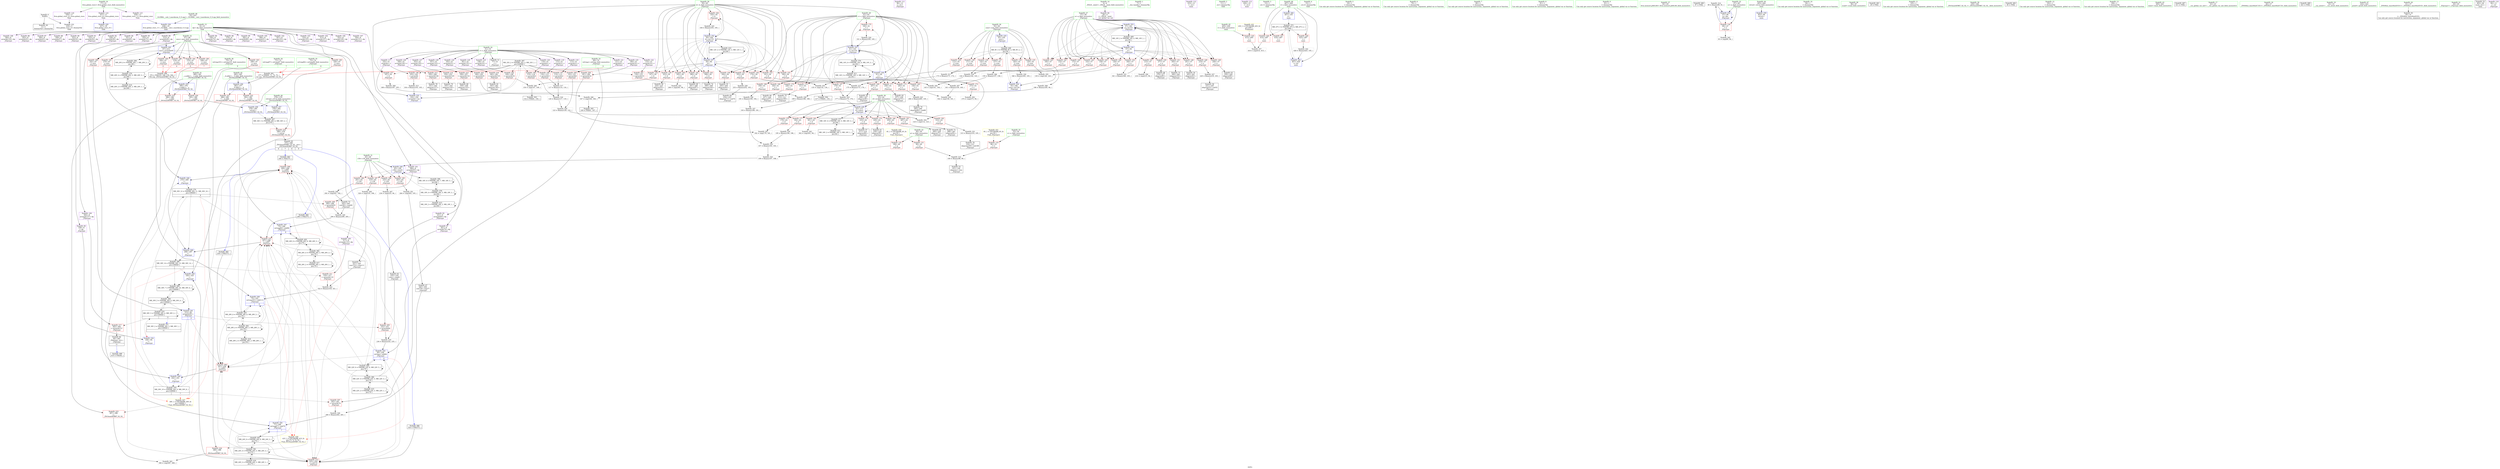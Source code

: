 digraph "SVFG" {
	label="SVFG";

	Node0x55c901064810 [shape=record,color=grey,label="{NodeID: 0\nNullPtr}"];
	Node0x55c901064810 -> Node0x55c9010962f0[style=solid];
	Node0x55c901064810 -> Node0x55c9010a2840[style=solid];
	Node0x55c901098b20 [shape=record,color=red,label="{NodeID: 194\n304\<--67\n\<--wyn\n_Z5przypv\n|{<s0>9}}"];
	Node0x55c901098b20:s0 -> Node0x55c9010eb6e0[style=solid,color=red];
	Node0x55c9010955f0 [shape=record,color=purple,label="{NodeID: 111\n96\<--13\n\<--.str.1\n_Z5przypv\n}"];
	Node0x55c9010940a0 [shape=record,color=green,label="{NodeID: 28\n59\<--60\nb\<--b_field_insensitive\n_Z5przypv\n}"];
	Node0x55c9010940a0 -> Node0x55c90109c870[style=solid];
	Node0x55c9010940a0 -> Node0x55c90109c940[style=solid];
	Node0x55c9010940a0 -> Node0x55c90109ca10[style=solid];
	Node0x55c9010940a0 -> Node0x55c90109cae0[style=solid];
	Node0x55c9010940a0 -> Node0x55c90109cbb0[style=solid];
	Node0x55c9010940a0 -> Node0x55c90109cc80[style=solid];
	Node0x55c9010940a0 -> Node0x55c90109cd50[style=solid];
	Node0x55c9010940a0 -> Node0x55c90109ce20[style=solid];
	Node0x55c9010940a0 -> Node0x55c90109cef0[style=solid];
	Node0x55c9010940a0 -> Node0x55c90109cfc0[style=solid];
	Node0x55c9010940a0 -> Node0x55c90109d090[style=solid];
	Node0x55c9010940a0 -> Node0x55c90109d160[style=solid];
	Node0x55c9010940a0 -> Node0x55c9010a2d50[style=solid];
	Node0x55c9010940a0 -> Node0x55c9010a3980[style=solid];
	Node0x55c9010a7270 [shape=record,color=black,label="{NodeID: 305\n169 = PHI(81, 167, )\n}"];
	Node0x55c90109a1e0 [shape=record,color=red,label="{NodeID: 222\n392\<--382\n\<--__b.addr\n_ZSt3maxIiERKT_S2_S2_\n}"];
	Node0x55c90109a1e0 -> Node0x55c9010a3d90[style=solid];
	Node0x55c90109bd10 [shape=record,color=red,label="{NodeID: 139\n345\<--55\n\<--sum\n_Z5przypv\n}"];
	Node0x55c90109bd10 -> Node0x55c9010a9c10[style=solid];
	Node0x55c901096900 [shape=record,color=black,label="{NodeID: 56\n208\<--207\nidxprom46\<--\n_Z5przypv\n}"];
	Node0x55c9010cd910 [shape=record,color=black,label="{NodeID: 416\nMR_24V_2 = PHI(MR_24V_3, MR_24V_1, )\npts\{72 \}\n}"];
	Node0x55c9010cd910 -> Node0x55c9010c0a10[style=dashed];
	Node0x55c9010cd910 -> Node0x55c9010cd910[style=dashed];
	Node0x55c9010aa090 [shape=record,color=grey,label="{NodeID: 333\n199 = Binary(197, 198, )\n}"];
	Node0x55c9010aa090 -> Node0x55c9010a2fc0[style=solid];
	Node0x55c9010a37e0 [shape=record,color=blue,label="{NodeID: 250\n326\<--325\n\<--\n_Z5przypv\n}"];
	Node0x55c9010a37e0 -> Node0x55c9010c9d10[style=dashed];
	Node0x55c90109d3d0 [shape=record,color=red,label="{NodeID: 167\n176\<--61\n\<--c\n_Z5przypv\n}"];
	Node0x55c90109d3d0 -> Node0x55c9010a7e10[style=solid];
	Node0x55c901097fc0 [shape=record,color=purple,label="{NodeID: 84\n28\<--4\n\<--_ZStL8__ioinit\n__cxx_global_var_init\n}"];
	Node0x55c901089fa0 [shape=record,color=green,label="{NodeID: 1\n7\<--1\n__dso_handle\<--dummyObj\nGlob }"];
	Node0x55c901098bf0 [shape=record,color=red,label="{NodeID: 195\n326\<--67\n\<--wyn\n_Z5przypv\n}"];
	Node0x55c901098bf0 -> Node0x55c9010a37e0[style=solid];
	Node0x55c9010956c0 [shape=record,color=purple,label="{NodeID: 112\n410\<--13\n\<--.str.1\nmain\n}"];
	Node0x55c901094170 [shape=record,color=green,label="{NodeID: 29\n61\<--62\nc\<--c_field_insensitive\n_Z5przypv\n}"];
	Node0x55c901094170 -> Node0x55c90109d230[style=solid];
	Node0x55c901094170 -> Node0x55c90109d300[style=solid];
	Node0x55c901094170 -> Node0x55c90109d3d0[style=solid];
	Node0x55c901094170 -> Node0x55c90109d4a0[style=solid];
	Node0x55c901094170 -> Node0x55c90109d570[style=solid];
	Node0x55c901094170 -> Node0x55c90109d640[style=solid];
	Node0x55c901094170 -> Node0x55c90109d710[style=solid];
	Node0x55c901094170 -> Node0x55c90109d7e0[style=solid];
	Node0x55c901094170 -> Node0x55c90109d8b0[style=solid];
	Node0x55c901094170 -> Node0x55c90109d980[style=solid];
	Node0x55c901094170 -> Node0x55c90109da50[style=solid];
	Node0x55c901094170 -> Node0x55c9010a2e20[style=solid];
	Node0x55c901094170 -> Node0x55c9010a38b0[style=solid];
	Node0x55c9010a7810 [shape=record,color=grey,label="{NodeID: 306\n159 = Binary(157, 158, )\n}"];
	Node0x55c9010a7810 -> Node0x55c9010a7990[style=solid];
	Node0x55c90109a2b0 [shape=record,color=red,label="{NodeID: 223\n387\<--386\n\<--\n_ZSt3maxIiERKT_S2_S2_\n}"];
	Node0x55c90109a2b0 -> Node0x55c9010aaf90[style=solid];
	Node0x55c90109bde0 [shape=record,color=red,label="{NodeID: 140\n128\<--57\n\<--a\n_Z5przypv\n}"];
	Node0x55c90109bde0 -> Node0x55c9010ac190[style=solid];
	Node0x55c9010969d0 [shape=record,color=black,label="{NodeID: 57\n211\<--210\nidxprom48\<--\n_Z5przypv\n}"];
	Node0x55c9010cde10 [shape=record,color=black,label="{NodeID: 417\nMR_26V_2 = PHI(MR_26V_3, MR_26V_1, )\npts\{74 \}\n}"];
	Node0x55c9010cde10 -> Node0x55c9010c0f10[style=dashed];
	Node0x55c9010cde10 -> Node0x55c9010cde10[style=dashed];
	Node0x55c9010aa210 [shape=record,color=grey,label="{NodeID: 334\n195 = Binary(194, 196, )\n}"];
	Node0x55c9010aa210 -> Node0x55c9010aa390[style=solid];
	Node0x55c9010a38b0 [shape=record,color=blue,label="{NodeID: 251\n61\<--331\nc\<--inc116\n_Z5przypv\n}"];
	Node0x55c9010a38b0 -> Node0x55c90109d230[style=dashed];
	Node0x55c9010a38b0 -> Node0x55c90109d300[style=dashed];
	Node0x55c9010a38b0 -> Node0x55c90109d3d0[style=dashed];
	Node0x55c9010a38b0 -> Node0x55c90109d4a0[style=dashed];
	Node0x55c9010a38b0 -> Node0x55c90109d570[style=dashed];
	Node0x55c9010a38b0 -> Node0x55c90109d640[style=dashed];
	Node0x55c9010a38b0 -> Node0x55c90109d710[style=dashed];
	Node0x55c9010a38b0 -> Node0x55c90109d7e0[style=dashed];
	Node0x55c9010a38b0 -> Node0x55c90109d8b0[style=dashed];
	Node0x55c9010a38b0 -> Node0x55c90109d980[style=dashed];
	Node0x55c9010a38b0 -> Node0x55c90109da50[style=dashed];
	Node0x55c9010a38b0 -> Node0x55c9010a38b0[style=dashed];
	Node0x55c9010a38b0 -> Node0x55c9010bf520[style=dashed];
	Node0x55c90109d4a0 [shape=record,color=red,label="{NodeID: 168\n190\<--61\n\<--c\n_Z5przypv\n}"];
	Node0x55c90109d4a0 -> Node0x55c9010aa510[style=solid];
	Node0x55c901098090 [shape=record,color=purple,label="{NodeID: 85\n108\<--8\n\<--dp\n_Z5przypv\n}"];
	Node0x55c901098090 -> Node0x55c9010a2ae0[style=solid];
	Node0x55c90108c4c0 [shape=record,color=green,label="{NodeID: 2\n11\<--1\n.str\<--dummyObj\nGlob }"];
	Node0x55c901098cc0 [shape=record,color=red,label="{NodeID: 196\n103\<--102\n\<--arrayidx\n_Z5przypv\n}"];
	Node0x55c901098cc0 -> Node0x55c9010a8290[style=solid];
	Node0x55c901095790 [shape=record,color=purple,label="{NodeID: 113\n420\<--15\n\<--.str.2\nmain\n}"];
	Node0x55c901094240 [shape=record,color=green,label="{NodeID: 30\n63\<--64\nd\<--d_field_insensitive\n_Z5przypv\n}"];
	Node0x55c901094240 -> Node0x55c90109db20[style=solid];
	Node0x55c901094240 -> Node0x55c90109dbf0[style=solid];
	Node0x55c901094240 -> Node0x55c90109dcc0[style=solid];
	Node0x55c901094240 -> Node0x55c90109dd90[style=solid];
	Node0x55c901094240 -> Node0x55c90109de60[style=solid];
	Node0x55c901094240 -> Node0x55c90109df30[style=solid];
	Node0x55c901094240 -> Node0x55c90109e000[style=solid];
	Node0x55c901094240 -> Node0x55c90109e0d0[style=solid];
	Node0x55c901094240 -> Node0x55c9010a2ef0[style=solid];
	Node0x55c9010a7990 [shape=record,color=grey,label="{NodeID: 307\n161 = Binary(159, 160, )\n}"];
	Node0x55c9010a7990 -> Node0x55c9010aa990[style=solid];
	Node0x55c90109a380 [shape=record,color=red,label="{NodeID: 224\n389\<--388\n\<--\n_ZSt3maxIiERKT_S2_S2_\n}"];
	Node0x55c90109a380 -> Node0x55c9010aaf90[style=solid];
	Node0x55c90109beb0 [shape=record,color=red,label="{NodeID: 141\n132\<--57\n\<--a\n_Z5przypv\n}"];
	Node0x55c90109beb0 -> Node0x55c9010abe90[style=solid];
	Node0x55c901096aa0 [shape=record,color=black,label="{NodeID: 58\n221\<--220\nidxprom53\<--sub52\n_Z5przypv\n}"];
	Node0x55c9010ce310 [shape=record,color=black,label="{NodeID: 418\nMR_28V_2 = PHI(MR_28V_3, MR_28V_1, )\npts\{76 \}\n}"];
	Node0x55c9010ce310 -> Node0x55c9010c1410[style=dashed];
	Node0x55c9010ce310 -> Node0x55c9010ce310[style=dashed];
	Node0x55c9010aa390 [shape=record,color=grey,label="{NodeID: 335\n197 = Binary(193, 195, )\n}"];
	Node0x55c9010aa390 -> Node0x55c9010aa090[style=solid];
	Node0x55c9010a3980 [shape=record,color=blue,label="{NodeID: 252\n59\<--336\nb\<--inc118\n_Z5przypv\n}"];
	Node0x55c9010a3980 -> Node0x55c90109c870[style=dashed];
	Node0x55c9010a3980 -> Node0x55c90109c940[style=dashed];
	Node0x55c9010a3980 -> Node0x55c90109ca10[style=dashed];
	Node0x55c9010a3980 -> Node0x55c90109cae0[style=dashed];
	Node0x55c9010a3980 -> Node0x55c90109cbb0[style=dashed];
	Node0x55c9010a3980 -> Node0x55c90109cc80[style=dashed];
	Node0x55c9010a3980 -> Node0x55c90109cd50[style=dashed];
	Node0x55c9010a3980 -> Node0x55c90109ce20[style=dashed];
	Node0x55c9010a3980 -> Node0x55c90109cef0[style=dashed];
	Node0x55c9010a3980 -> Node0x55c90109cfc0[style=dashed];
	Node0x55c9010a3980 -> Node0x55c90109d090[style=dashed];
	Node0x55c9010a3980 -> Node0x55c90109d160[style=dashed];
	Node0x55c9010a3980 -> Node0x55c9010a2d50[style=dashed];
	Node0x55c9010a3980 -> Node0x55c9010a3980[style=dashed];
	Node0x55c9010a3980 -> Node0x55c9010cbb10[style=dashed];
	Node0x55c90109d570 [shape=record,color=red,label="{NodeID: 169\n207\<--61\n\<--c\n_Z5przypv\n}"];
	Node0x55c90109d570 -> Node0x55c901096900[style=solid];
	Node0x55c901098160 [shape=record,color=purple,label="{NodeID: 86\n203\<--8\narrayidx43\<--dp\n_Z5przypv\n}"];
	Node0x55c9010780a0 [shape=record,color=green,label="{NodeID: 3\n13\<--1\n.str.1\<--dummyObj\nGlob }"];
	Node0x55c901098d90 [shape=record,color=red,label="{NodeID: 197\n114\<--113\n\<--arrayidx2\n_Z5przypv\n}"];
	Node0x55c901098d90 -> Node0x55c9010a8890[style=solid];
	Node0x55c901095860 [shape=record,color=purple,label="{NodeID: 114\n437\<--17\nllvm.global_ctors_0\<--llvm.global_ctors\nGlob }"];
	Node0x55c901095860 -> Node0x55c90109a790[style=solid];
	Node0x55c901094310 [shape=record,color=green,label="{NodeID: 31\n65\<--66\nr34\<--r34_field_insensitive\n_Z5przypv\n}"];
	Node0x55c901094310 -> Node0x55c90109e1a0[style=solid];
	Node0x55c901094310 -> Node0x55c90109e270[style=solid];
	Node0x55c901094310 -> Node0x55c90109e340[style=solid];
	Node0x55c901094310 -> Node0x55c90109e410[style=solid];
	Node0x55c901094310 -> Node0x55c9010a2fc0[style=solid];
	Node0x55c9010a7b10 [shape=record,color=grey,label="{NodeID: 308\n186 = Binary(185, 94, )\n}"];
	Node0x55c9010a7b10 -> Node0x55c9010aa810[style=solid];
	Node0x55c90109a450 [shape=record,color=red,label="{NodeID: 225\n415\<--405\n\<--t\nmain\n}"];
	Node0x55c90109a450 -> Node0x55c9010ac490[style=solid];
	Node0x55c90109bf80 [shape=record,color=red,label="{NodeID: 142\n143\<--57\n\<--a\n_Z5przypv\n}"];
	Node0x55c90109bf80 -> Node0x55c9010a8a10[style=solid];
	Node0x55c901096b70 [shape=record,color=black,label="{NodeID: 59\n224\<--223\nidxprom55\<--\n_Z5przypv\n}"];
	Node0x55c9010ce810 [shape=record,color=black,label="{NodeID: 419\nMR_30V_3 = PHI(MR_30V_4, MR_30V_2, )\npts\{100000 \}\n|{|<s3>11}}"];
	Node0x55c9010ce810 -> Node0x55c901099dd0[style=dashed];
	Node0x55c9010ce810 -> Node0x55c90109ec30[style=dashed];
	Node0x55c9010ce810 -> Node0x55c9010ce810[style=dashed];
	Node0x55c9010ce810:s3 -> Node0x55c9010bd410[style=dashed,color=blue];
	Node0x55c9010aa510 [shape=record,color=grey,label="{NodeID: 336\n191 = Binary(190, 192, )\n}"];
	Node0x55c9010aa510 -> Node0x55c9010aa690[style=solid];
	Node0x55c9010a3a50 [shape=record,color=blue,label="{NodeID: 253\n57\<--341\na\<--inc121\n_Z5przypv\n}"];
	Node0x55c9010a3a50 -> Node0x55c90109bde0[style=dashed];
	Node0x55c9010a3a50 -> Node0x55c90109beb0[style=dashed];
	Node0x55c9010a3a50 -> Node0x55c90109bf80[style=dashed];
	Node0x55c9010a3a50 -> Node0x55c90109c050[style=dashed];
	Node0x55c9010a3a50 -> Node0x55c90109c120[style=dashed];
	Node0x55c9010a3a50 -> Node0x55c90109c1f0[style=dashed];
	Node0x55c9010a3a50 -> Node0x55c90109c2c0[style=dashed];
	Node0x55c9010a3a50 -> Node0x55c90109c390[style=dashed];
	Node0x55c9010a3a50 -> Node0x55c90109c460[style=dashed];
	Node0x55c9010a3a50 -> Node0x55c90109c530[style=dashed];
	Node0x55c9010a3a50 -> Node0x55c90109c600[style=dashed];
	Node0x55c9010a3a50 -> Node0x55c90109c6d0[style=dashed];
	Node0x55c9010a3a50 -> Node0x55c90109c7a0[style=dashed];
	Node0x55c9010a3a50 -> Node0x55c9010a3a50[style=dashed];
	Node0x55c9010a3a50 -> Node0x55c9010cb610[style=dashed];
	Node0x55c90109d640 [shape=record,color=red,label="{NodeID: 170\n226\<--61\n\<--c\n_Z5przypv\n}"];
	Node0x55c90109d640 -> Node0x55c901096c40[style=solid];
	Node0x55c901098230 [shape=record,color=purple,label="{NodeID: 87\n206\<--8\narrayidx45\<--dp\n_Z5przypv\n}"];
	Node0x55c901078130 [shape=record,color=green,label="{NodeID: 4\n15\<--1\n.str.2\<--dummyObj\nGlob }"];
	Node0x55c901098e60 [shape=record,color=red,label="{NodeID: 198\n116\<--115\n\<--arrayidx3\n_Z5przypv\n}"];
	Node0x55c901098e60 -> Node0x55c9010a8890[style=solid];
	Node0x55c90109a9a0 [shape=record,color=purple,label="{NodeID: 115\n438\<--17\nllvm.global_ctors_1\<--llvm.global_ctors\nGlob }"];
	Node0x55c90109a9a0 -> Node0x55c90109a890[style=solid];
	Node0x55c9010943e0 [shape=record,color=green,label="{NodeID: 32\n67\<--68\nwyn\<--wyn_field_insensitive\n_Z5przypv\n}"];
	Node0x55c9010943e0 -> Node0x55c90109e4e0[style=solid];
	Node0x55c9010943e0 -> Node0x55c90109e5b0[style=solid];
	Node0x55c9010943e0 -> Node0x55c90109e680[style=solid];
	Node0x55c9010943e0 -> Node0x55c90109e750[style=solid];
	Node0x55c9010943e0 -> Node0x55c901098980[style=solid];
	Node0x55c9010943e0 -> Node0x55c901098a50[style=solid];
	Node0x55c9010943e0 -> Node0x55c901098b20[style=solid];
	Node0x55c9010943e0 -> Node0x55c901098bf0[style=solid];
	Node0x55c9010943e0 -> Node0x55c9010a3160[style=solid];
	Node0x55c9010a7c90 [shape=record,color=grey,label="{NodeID: 309\n188 = Binary(187, 105, )\n}"];
	Node0x55c9010a7c90 -> Node0x55c9010aa810[style=solid];
	Node0x55c90109a520 [shape=record,color=red,label="{NodeID: 226\n414\<--407\n\<--i\nmain\n}"];
	Node0x55c90109a520 -> Node0x55c9010ac490[style=solid];
	Node0x55c90109c050 [shape=record,color=red,label="{NodeID: 143\n158\<--57\n\<--a\n_Z5przypv\n}"];
	Node0x55c90109c050 -> Node0x55c9010a7810[style=solid];
	Node0x55c901096c40 [shape=record,color=black,label="{NodeID: 60\n227\<--226\nidxprom57\<--\n_Z5przypv\n}"];
	Node0x55c9010aa690 [shape=record,color=grey,label="{NodeID: 337\n193 = Binary(189, 191, )\n}"];
	Node0x55c9010aa690 -> Node0x55c9010aa390[style=solid];
	Node0x55c9010a3b20 [shape=record,color=blue,label="{NodeID: 254\n55\<--346\nsum\<--inc124\n_Z5przypv\n}"];
	Node0x55c9010a3b20 -> Node0x55c9010cb110[style=dashed];
	Node0x55c90109d710 [shape=record,color=red,label="{NodeID: 171\n256\<--61\n\<--c\n_Z5przypv\n}"];
	Node0x55c90109d710 -> Node0x55c901097050[style=solid];
	Node0x55c901098300 [shape=record,color=purple,label="{NodeID: 88\n209\<--8\narrayidx47\<--dp\n_Z5przypv\n}"];
	Node0x55c9010781c0 [shape=record,color=green,label="{NodeID: 5\n18\<--1\n\<--dummyObj\nCan only get source location for instruction, argument, global var or function.}"];
	Node0x55c901098f30 [shape=record,color=red,label="{NodeID: 199\n119\<--118\n\<--arrayidx4\n_Z5przypv\n}"];
	Node0x55c901098f30 -> Node0x55c9010a8710[style=solid];
	Node0x55c90109aa30 [shape=record,color=purple,label="{NodeID: 116\n439\<--17\nllvm.global_ctors_2\<--llvm.global_ctors\nGlob }"];
	Node0x55c90109aa30 -> Node0x55c9010a2840[style=solid];
	Node0x55c9010944b0 [shape=record,color=green,label="{NodeID: 33\n69\<--70\nref.tmp\<--ref.tmp_field_insensitive\n_Z5przypv\n|{|<s1>6}}"];
	Node0x55c9010944b0 -> Node0x55c9010a3230[style=solid];
	Node0x55c9010944b0:s1 -> Node0x55c9010ebac0[style=solid,color=red];
	Node0x55c9010a7e10 [shape=record,color=grey,label="{NodeID: 310\n177 = Binary(175, 176, )\n}"];
	Node0x55c9010a7e10 -> Node0x55c9010a2ef0[style=solid];
	Node0x55c90109a5f0 [shape=record,color=red,label="{NodeID: 227\n418\<--407\n\<--i\nmain\n}"];
	Node0x55c90109c120 [shape=record,color=red,label="{NodeID: 144\n172\<--57\n\<--a\n_Z5przypv\n}"];
	Node0x55c90109c120 -> Node0x55c9010a7f90[style=solid];
	Node0x55c901096d10 [shape=record,color=black,label="{NodeID: 61\n230\<--229\nidxprom59\<--\n_Z5przypv\n}"];
	Node0x55c9010cf830 [shape=record,color=yellow,style=double,label="{NodeID: 421\n45V_1 = ENCHI(MR_45V_0)\npts\{406 \}\nFun[main]}"];
	Node0x55c9010cf830 -> Node0x55c90109a450[style=dashed];
	Node0x55c9010aa810 [shape=record,color=grey,label="{NodeID: 338\n189 = Binary(186, 188, )\n}"];
	Node0x55c9010aa810 -> Node0x55c9010aa690[style=solid];
	Node0x55c9010a3bf0 [shape=record,color=blue,label="{NodeID: 255\n380\<--376\n__a.addr\<--__a\n_ZSt3maxIiERKT_S2_S2_\n}"];
	Node0x55c9010a3bf0 -> Node0x55c901099f70[style=dashed];
	Node0x55c9010a3bf0 -> Node0x55c90109a040[style=dashed];
	Node0x55c90109d7e0 [shape=record,color=red,label="{NodeID: 172\n273\<--61\n\<--c\n_Z5przypv\n}"];
	Node0x55c90109d7e0 -> Node0x55c9010aba10[style=solid];
	Node0x55c9010983d0 [shape=record,color=purple,label="{NodeID: 89\n212\<--8\narrayidx49\<--dp\n_Z5przypv\n}"];
	Node0x55c9010983d0 -> Node0x55c9010a3090[style=solid];
	Node0x55c9010983d0 -> Node0x55c9010a3160[style=solid];
	Node0x55c901078250 [shape=record,color=green,label="{NodeID: 6\n79\<--1\n\<--dummyObj\nCan only get source location for instruction, argument, global var or function.}"];
	Node0x55c901099000 [shape=record,color=red,label="{NodeID: 200\n122\<--121\n\<--arrayidx6\n_Z5przypv\n}"];
	Node0x55c901099000 -> Node0x55c9010a9a90[style=solid];
	Node0x55c90109ab30 [shape=record,color=purple,label="{NodeID: 117\n102\<--51\narrayidx\<--r\n_Z5przypv\n}"];
	Node0x55c90109ab30 -> Node0x55c901098cc0[style=solid];
	Node0x55c90109ab30 -> Node0x55c9010a2a10[style=solid];
	Node0x55c901094580 [shape=record,color=green,label="{NodeID: 34\n71\<--72\nref.tmp67\<--ref.tmp67_field_insensitive\n_Z5przypv\n|{|<s1>7}}"];
	Node0x55c901094580 -> Node0x55c9010a33d0[style=solid];
	Node0x55c901094580:s1 -> Node0x55c9010ebac0[style=solid,color=red];
	Node0x55c9010a7f90 [shape=record,color=grey,label="{NodeID: 311\n173 = Binary(171, 172, )\n}"];
	Node0x55c9010a7f90 -> Node0x55c9010a8590[style=solid];
	Node0x55c90109a6c0 [shape=record,color=red,label="{NodeID: 228\n425\<--407\n\<--i\nmain\n}"];
	Node0x55c90109a6c0 -> Node0x55c9010a9f10[style=solid];
	Node0x55c90109c1f0 [shape=record,color=red,label="{NodeID: 145\n185\<--57\n\<--a\n_Z5przypv\n}"];
	Node0x55c90109c1f0 -> Node0x55c9010a7b10[style=solid];
	Node0x55c901096de0 [shape=record,color=black,label="{NodeID: 62\n235\<--234\nconv\<--cmp61\n_Z5przypv\n}"];
	Node0x55c901096de0 -> Node0x55c9010a8b90[style=solid];
	Node0x55c9010aa990 [shape=record,color=grey,label="{NodeID: 339\n162 = cmp(156, 161, )\n}"];
	Node0x55c9010a3cc0 [shape=record,color=blue,label="{NodeID: 256\n382\<--377\n__b.addr\<--__b\n_ZSt3maxIiERKT_S2_S2_\n}"];
	Node0x55c9010a3cc0 -> Node0x55c90109a110[style=dashed];
	Node0x55c9010a3cc0 -> Node0x55c90109a1e0[style=dashed];
	Node0x55c90109d8b0 [shape=record,color=red,label="{NodeID: 173\n283\<--61\n\<--c\n_Z5przypv\n}"];
	Node0x55c90109d8b0 -> Node0x55c9010a9190[style=solid];
	Node0x55c9010984a0 [shape=record,color=purple,label="{NodeID: 90\n222\<--8\narrayidx54\<--dp\n_Z5przypv\n}"];
	Node0x55c901078a90 [shape=record,color=green,label="{NodeID: 7\n80\<--1\n\<--dummyObj\nCan only get source location for instruction, argument, global var or function.}"];
	Node0x55c9010990d0 [shape=record,color=red,label="{NodeID: 201\n134\<--133\n\<--arrayidx10\n_Z5przypv\n}"];
	Node0x55c9010990d0 -> Node0x55c9010abe90[style=solid];
	Node0x55c90109ac00 [shape=record,color=purple,label="{NodeID: 118\n113\<--51\narrayidx2\<--r\n_Z5przypv\n}"];
	Node0x55c90109ac00 -> Node0x55c901098d90[style=solid];
	Node0x55c901094650 [shape=record,color=green,label="{NodeID: 35\n73\<--74\nref.tmp84\<--ref.tmp84_field_insensitive\n_Z5przypv\n|{|<s1>8}}"];
	Node0x55c901094650 -> Node0x55c9010a3570[style=solid];
	Node0x55c901094650:s1 -> Node0x55c9010ebac0[style=solid,color=red];
	Node0x55c9010a8110 [shape=record,color=grey,label="{NodeID: 312\n100 = Binary(98, 99, )\n}"];
	Node0x55c9010a8110 -> Node0x55c901096690[style=solid];
	Node0x55c90109a790 [shape=record,color=blue,label="{NodeID: 229\n437\<--18\nllvm.global_ctors_0\<--\nGlob }"];
	Node0x55c90109c2c0 [shape=record,color=red,label="{NodeID: 146\n201\<--57\n\<--a\n_Z5przypv\n}"];
	Node0x55c90109c2c0 -> Node0x55c901096760[style=solid];
	Node0x55c901096eb0 [shape=record,color=black,label="{NodeID: 63\n250\<--249\nidxprom68\<--\n_Z5przypv\n}"];
	Node0x55c9010aab10 [shape=record,color=grey,label="{NodeID: 340\n150 = cmp(147, 149, )\n}"];
	Node0x55c9010aab10 -> Node0x55c9010a6730[style=solid];
	Node0x55c9010a3d90 [shape=record,color=blue,label="{NodeID: 257\n378\<--392\nretval\<--\n_ZSt3maxIiERKT_S2_S2_\n}"];
	Node0x55c9010a3d90 -> Node0x55c9010cac10[style=dashed];
	Node0x55c90109d980 [shape=record,color=red,label="{NodeID: 174\n311\<--61\n\<--c\n_Z5przypv\n}"];
	Node0x55c90109d980 -> Node0x55c901097870[style=solid];
	Node0x55c901098570 [shape=record,color=purple,label="{NodeID: 91\n225\<--8\narrayidx56\<--dp\n_Z5przypv\n}"];
	Node0x55c901078b20 [shape=record,color=green,label="{NodeID: 8\n81\<--1\n\<--dummyObj\nCan only get source location for instruction, argument, global var or function.}"];
	Node0x55c9010991a0 [shape=record,color=red,label="{NodeID: 202\n149\<--148\n\<--arrayidx16\n_Z5przypv\n}"];
	Node0x55c9010991a0 -> Node0x55c9010aab10[style=solid];
	Node0x55c90109acd0 [shape=record,color=purple,label="{NodeID: 119\n115\<--51\narrayidx3\<--r\n_Z5przypv\n}"];
	Node0x55c90109acd0 -> Node0x55c901098e60[style=solid];
	Node0x55c901094720 [shape=record,color=green,label="{NodeID: 36\n75\<--76\nref.tmp101\<--ref.tmp101_field_insensitive\n_Z5przypv\n|{|<s1>9}}"];
	Node0x55c901094720 -> Node0x55c9010a3710[style=solid];
	Node0x55c901094720:s1 -> Node0x55c9010ebac0[style=solid,color=red];
	Node0x55c9010a8290 [shape=record,color=grey,label="{NodeID: 313\n104 = Binary(103, 105, )\n}"];
	Node0x55c9010a8290 -> Node0x55c9010a2a10[style=solid];
	Node0x55c90109a890 [shape=record,color=blue,label="{NodeID: 230\n438\<--19\nllvm.global_ctors_1\<--_GLOBAL__sub_I_mareksom_0_0.cpp\nGlob }"];
	Node0x55c90109c390 [shape=record,color=red,label="{NodeID: 147\n215\<--57\n\<--a\n_Z5przypv\n}"];
	Node0x55c90109c390 -> Node0x55c9010ac310[style=solid];
	Node0x55c901096f80 [shape=record,color=black,label="{NodeID: 64\n254\<--253\nidxprom71\<--sub70\n_Z5przypv\n}"];
	Node0x55c9010aac90 [shape=record,color=grey,label="{NodeID: 341\n182 = cmp(179, 181, )\n}"];
	Node0x55c9010a3e60 [shape=record,color=blue,label="{NodeID: 258\n378\<--395\nretval\<--\n_ZSt3maxIiERKT_S2_S2_\n}"];
	Node0x55c9010a3e60 -> Node0x55c9010cac10[style=dashed];
	Node0x55c90109da50 [shape=record,color=red,label="{NodeID: 175\n330\<--61\n\<--c\n_Z5przypv\n}"];
	Node0x55c90109da50 -> Node0x55c9010a9310[style=solid];
	Node0x55c901098640 [shape=record,color=purple,label="{NodeID: 92\n228\<--8\narrayidx58\<--dp\n_Z5przypv\n}"];
	Node0x55c901078bb0 [shape=record,color=green,label="{NodeID: 9\n91\<--1\n\<--dummyObj\nCan only get source location for instruction, argument, global var or function.}"];
	Node0x55c901099270 [shape=record,color=red,label="{NodeID: 203\n166\<--165\n\<--arrayidx25\n_Z5przypv\n}"];
	Node0x55c901099270 -> Node0x55c9010ab410[style=solid];
	Node0x55c90109ada0 [shape=record,color=purple,label="{NodeID: 120\n118\<--51\narrayidx4\<--r\n_Z5przypv\n}"];
	Node0x55c90109ada0 -> Node0x55c901098f30[style=solid];
	Node0x55c9010947f0 [shape=record,color=green,label="{NodeID: 37\n82\<--83\nllvm.memset.p0i8.i64\<--llvm.memset.p0i8.i64_field_insensitive\n}"];
	Node0x55c9010eab60 [shape=record,color=black,label="{NodeID: 480\n97 = PHI()\n}"];
	Node0x55c9010c7a10 [shape=record,color=black,label="{NodeID: 397\nMR_32V_2 = PHI(MR_32V_3, MR_32V_1, )\npts\{520000 \}\n}"];
	Node0x55c9010c7a10 -> Node0x55c901098cc0[style=dashed];
	Node0x55c9010c7a10 -> Node0x55c901098d90[style=dashed];
	Node0x55c9010c7a10 -> Node0x55c901098e60[style=dashed];
	Node0x55c9010c7a10 -> Node0x55c901098f30[style=dashed];
	Node0x55c9010c7a10 -> Node0x55c901099000[style=dashed];
	Node0x55c9010c7a10 -> Node0x55c9010990d0[style=dashed];
	Node0x55c9010c7a10 -> Node0x55c9010991a0[style=dashed];
	Node0x55c9010c7a10 -> Node0x55c901099270[style=dashed];
	Node0x55c9010c7a10 -> Node0x55c901099340[style=dashed];
	Node0x55c9010c7a10 -> Node0x55c901099a90[style=dashed];
	Node0x55c9010c7a10 -> Node0x55c901099b60[style=dashed];
	Node0x55c9010c7a10 -> Node0x55c901099c30[style=dashed];
	Node0x55c9010c7a10 -> Node0x55c901099d00[style=dashed];
	Node0x55c9010c7a10 -> Node0x55c9010a2a10[style=dashed];
	Node0x55c9010a8410 [shape=record,color=grey,label="{NodeID: 314\n90 = Binary(89, 91, )\n}"];
	Node0x55c9010a8410 -> Node0x55c9010a2940[style=solid];
	Node0x55c9010a2840 [shape=record,color=blue, style = dotted,label="{NodeID: 231\n439\<--3\nllvm.global_ctors_2\<--dummyVal\nGlob }"];
	Node0x55c90109c460 [shape=record,color=red,label="{NodeID: 148\n219\<--57\n\<--a\n_Z5przypv\n}"];
	Node0x55c90109c460 -> Node0x55c9010a9790[style=solid];
	Node0x55c901097050 [shape=record,color=black,label="{NodeID: 65\n257\<--256\nidxprom73\<--\n_Z5przypv\n}"];
	Node0x55c9010aae10 [shape=record,color=grey,label="{NodeID: 342\n302 = cmp(301, 94, )\n}"];
	Node0x55c9010a3f30 [shape=record,color=blue,label="{NodeID: 259\n403\<--94\nretval\<--\nmain\n}"];
	Node0x55c90109db20 [shape=record,color=red,label="{NodeID: 176\n179\<--63\n\<--d\n_Z5przypv\n}"];
	Node0x55c90109db20 -> Node0x55c9010aac90[style=solid];
	Node0x55c901098710 [shape=record,color=purple,label="{NodeID: 93\n231\<--8\narrayidx60\<--dp\n_Z5przypv\n}"];
	Node0x55c901098710 -> Node0x55c901099410[style=solid];
	Node0x55c901078c40 [shape=record,color=green,label="{NodeID: 10\n94\<--1\n\<--dummyObj\nCan only get source location for instruction, argument, global var or function.}"];
	Node0x55c9010bcf10 [shape=record,color=black,label="{NodeID: 370\nMR_30V_10 = PHI(MR_30V_9, MR_30V_8, )\npts\{100000 \}\n|{|<s4>7}}"];
	Node0x55c9010bcf10 -> Node0x55c9010995b0[style=dashed];
	Node0x55c9010bcf10 -> Node0x55c901099680[style=dashed];
	Node0x55c9010bcf10 -> Node0x55c9010a34a0[style=dashed];
	Node0x55c9010bcf10 -> Node0x55c9010be310[style=dashed];
	Node0x55c9010bcf10:s4 -> Node0x55c9010befe0[style=dashed,color=red];
	Node0x55c901099340 [shape=record,color=red,label="{NodeID: 204\n181\<--180\n\<--arrayidx32\n_Z5przypv\n}"];
	Node0x55c901099340 -> Node0x55c9010aac90[style=solid];
	Node0x55c90109ae70 [shape=record,color=purple,label="{NodeID: 121\n121\<--51\narrayidx6\<--r\n_Z5przypv\n}"];
	Node0x55c90109ae70 -> Node0x55c901099000[style=solid];
	Node0x55c9010948f0 [shape=record,color=green,label="{NodeID: 38\n86\<--87\nscanf\<--scanf_field_insensitive\n}"];
	Node0x55c9010eac60 [shape=record,color=black,label="{NodeID: 481\n29 = PHI()\n}"];
	Node0x55c9010c7f10 [shape=record,color=black,label="{NodeID: 398\nMR_18V_6 = PHI(MR_18V_7, MR_18V_5, )\npts\{66 \}\n}"];
	Node0x55c9010c7f10 -> Node0x55c9010a2fc0[style=dashed];
	Node0x55c9010c7f10 -> Node0x55c9010bfb10[style=dashed];
	Node0x55c9010c7f10 -> Node0x55c9010c7f10[style=dashed];
	Node0x55c9010a8590 [shape=record,color=grey,label="{NodeID: 315\n175 = Binary(173, 174, )\n}"];
	Node0x55c9010a8590 -> Node0x55c9010a7e10[style=solid];
	Node0x55c9010a2940 [shape=record,color=blue,label="{NodeID: 232\n47\<--90\nn\<--dec\n_Z5przypv\n}"];
	Node0x55c9010a2940 -> Node0x55c90109b5c0[style=dashed];
	Node0x55c9010a2940 -> Node0x55c9010a2940[style=dashed];
	Node0x55c90109c530 [shape=record,color=red,label="{NodeID: 149\n249\<--57\n\<--a\n_Z5przypv\n}"];
	Node0x55c90109c530 -> Node0x55c901096eb0[style=solid];
	Node0x55c901097120 [shape=record,color=black,label="{NodeID: 66\n260\<--259\nidxprom75\<--\n_Z5przypv\n}"];
	Node0x55c9010aaf90 [shape=record,color=grey,label="{NodeID: 343\n390 = cmp(387, 389, )\n}"];
	Node0x55c9010a4000 [shape=record,color=blue,label="{NodeID: 260\n407\<--105\ni\<--\nmain\n}"];
	Node0x55c9010a4000 -> Node0x55c9010bd910[style=dashed];
	Node0x55c90109dbf0 [shape=record,color=red,label="{NodeID: 177\n194\<--63\n\<--d\n_Z5przypv\n}"];
	Node0x55c90109dbf0 -> Node0x55c9010aa210[style=solid];
	Node0x55c9010987e0 [shape=record,color=purple,label="{NodeID: 94\n251\<--8\narrayidx69\<--dp\n_Z5przypv\n}"];
	Node0x55c901078cd0 [shape=record,color=green,label="{NodeID: 11\n105\<--1\n\<--dummyObj\nCan only get source location for instruction, argument, global var or function.}"];
	Node0x55c9010bd410 [shape=record,color=black,label="{NodeID: 371\nMR_30V_2 = PHI(MR_30V_3, MR_30V_1, )\npts\{100000 \}\n|{<s0>11}}"];
	Node0x55c9010bd410:s0 -> Node0x55c9010a2ae0[style=dashed,color=red];
	Node0x55c901099410 [shape=record,color=red,label="{NodeID: 205\n232\<--231\n\<--arrayidx60\n_Z5przypv\n}"];
	Node0x55c901099410 -> Node0x55c9010a8b90[style=solid];
	Node0x55c90109af40 [shape=record,color=purple,label="{NodeID: 122\n133\<--51\narrayidx10\<--r\n_Z5przypv\n}"];
	Node0x55c90109af40 -> Node0x55c9010990d0[style=solid];
	Node0x55c9010949f0 [shape=record,color=green,label="{NodeID: 39\n239\<--240\n_ZSt3maxIiERKT_S2_S2_\<--_ZSt3maxIiERKT_S2_S2__field_insensitive\n}"];
	Node0x55c9010ead60 [shape=record,color=black,label="{NodeID: 482\n85 = PHI()\n}"];
	Node0x55c9010c8410 [shape=record,color=black,label="{NodeID: 399\nMR_20V_6 = PHI(MR_20V_7, MR_20V_5, )\npts\{68 \}\n}"];
	Node0x55c9010c8410 -> Node0x55c9010a3160[style=dashed];
	Node0x55c9010c8410 -> Node0x55c9010c0010[style=dashed];
	Node0x55c9010c8410 -> Node0x55c9010c8410[style=dashed];
	Node0x55c9010a8710 [shape=record,color=grey,label="{NodeID: 316\n120 = Binary(117, 119, )\n}"];
	Node0x55c9010a8710 -> Node0x55c9010a9a90[style=solid];
	Node0x55c9010a2a10 [shape=record,color=blue,label="{NodeID: 233\n102\<--104\narrayidx\<--inc\n_Z5przypv\n}"];
	Node0x55c9010a2a10 -> Node0x55c9010c7a10[style=dashed];
	Node0x55c90109c600 [shape=record,color=red,label="{NodeID: 150\n277\<--57\n\<--a\n_Z5przypv\n}"];
	Node0x55c90109c600 -> Node0x55c9010972c0[style=solid];
	Node0x55c9010971f0 [shape=record,color=black,label="{NodeID: 67\n265\<--264\nconv78\<--cmp77\n_Z5przypv\n}"];
	Node0x55c9010971f0 -> Node0x55c9010a9610[style=solid];
	Node0x55c9010befe0 [shape=record,color=yellow,style=double,label="{NodeID: 427\n30V_1 = ENCHI(MR_30V_0)\npts\{100000 \}\nFun[_ZSt3maxIiERKT_S2_S2_]}"];
	Node0x55c9010befe0 -> Node0x55c90109a2b0[style=dashed];
	Node0x55c9010ab110 [shape=record,color=grey,label="{NodeID: 344\n145 = cmp(141, 144, )\n}"];
	Node0x55c9010a40d0 [shape=record,color=blue,label="{NodeID: 261\n407\<--426\ni\<--inc\nmain\n}"];
	Node0x55c9010a40d0 -> Node0x55c9010bd910[style=dashed];
	Node0x55c90109dcc0 [shape=record,color=red,label="{NodeID: 178\n210\<--63\n\<--d\n_Z5przypv\n}"];
	Node0x55c90109dcc0 -> Node0x55c9010969d0[style=solid];
	Node0x55c9010988b0 [shape=record,color=purple,label="{NodeID: 95\n255\<--8\narrayidx72\<--dp\n_Z5przypv\n}"];
	Node0x55c901078d60 [shape=record,color=green,label="{NodeID: 12\n192\<--1\n\<--dummyObj\nCan only get source location for instruction, argument, global var or function.}"];
	Node0x55c9010bd910 [shape=record,color=black,label="{NodeID: 372\nMR_47V_3 = PHI(MR_47V_4, MR_47V_2, )\npts\{408 \}\n}"];
	Node0x55c9010bd910 -> Node0x55c90109a520[style=dashed];
	Node0x55c9010bd910 -> Node0x55c90109a5f0[style=dashed];
	Node0x55c9010bd910 -> Node0x55c90109a6c0[style=dashed];
	Node0x55c9010bd910 -> Node0x55c9010a40d0[style=dashed];
	Node0x55c9010994e0 [shape=record,color=red,label="{NodeID: 206\n241\<--238\n\<--call63\n_Z5przypv\n}"];
	Node0x55c9010994e0 -> Node0x55c9010a3300[style=solid];
	Node0x55c90109b010 [shape=record,color=purple,label="{NodeID: 123\n148\<--51\narrayidx16\<--r\n_Z5przypv\n}"];
	Node0x55c90109b010 -> Node0x55c9010991a0[style=solid];
	Node0x55c901094af0 [shape=record,color=green,label="{NodeID: 40\n378\<--379\nretval\<--retval_field_insensitive\n_ZSt3maxIiERKT_S2_S2_\n}"];
	Node0x55c901094af0 -> Node0x55c901099ea0[style=solid];
	Node0x55c901094af0 -> Node0x55c9010a3d90[style=solid];
	Node0x55c901094af0 -> Node0x55c9010a3e60[style=solid];
	Node0x55c9010eae60 [shape=record,color=black,label="{NodeID: 483\n268 = PHI(375, )\n}"];
	Node0x55c9010eae60 -> Node0x55c901099680[style=solid];
	Node0x55c9010c8910 [shape=record,color=black,label="{NodeID: 400\nMR_22V_6 = PHI(MR_22V_8, MR_22V_5, )\npts\{70 \}\n}"];
	Node0x55c9010c8910 -> Node0x55c901099680[style=dashed];
	Node0x55c9010c8910 -> Node0x55c901099820[style=dashed];
	Node0x55c9010c8910 -> Node0x55c9010999c0[style=dashed];
	Node0x55c9010c8910 -> Node0x55c9010a3230[style=dashed];
	Node0x55c9010c8910 -> Node0x55c9010c0510[style=dashed];
	Node0x55c9010c8910 -> Node0x55c9010c8910[style=dashed];
	Node0x55c9010a8890 [shape=record,color=grey,label="{NodeID: 317\n117 = Binary(114, 116, )\n}"];
	Node0x55c9010a8890 -> Node0x55c9010a8710[style=solid];
	Node0x55c9010a2ae0 [shape=record,color=blue,label="{NodeID: 234\n108\<--94\n\<--\n_Z5przypv\n}"];
	Node0x55c9010a2ae0 -> Node0x55c9010ce810[style=dashed];
	Node0x55c90109c6d0 [shape=record,color=red,label="{NodeID: 151\n305\<--57\n\<--a\n_Z5przypv\n}"];
	Node0x55c90109c6d0 -> Node0x55c9010976d0[style=solid];
	Node0x55c9010972c0 [shape=record,color=black,label="{NodeID: 68\n278\<--277\nidxprom85\<--\n_Z5przypv\n}"];
	Node0x55c9010bf0c0 [shape=record,color=yellow,style=double,label="{NodeID: 428\n41V_1 = ENCHI(MR_41V_0)\npts\{70 72 74 76 \}\nFun[_ZSt3maxIiERKT_S2_S2_]}"];
	Node0x55c9010bf0c0 -> Node0x55c90109a380[style=dashed];
	Node0x55c9010ab290 [shape=record,color=grey,label="{NodeID: 345\n93 = cmp(89, 94, )\n}"];
	Node0x55c90109dd90 [shape=record,color=red,label="{NodeID: 179\n229\<--63\n\<--d\n_Z5przypv\n}"];
	Node0x55c90109dd90 -> Node0x55c901096d10[style=solid];
	Node0x55c9010959e0 [shape=record,color=purple,label="{NodeID: 96\n258\<--8\narrayidx74\<--dp\n_Z5przypv\n}"];
	Node0x55c901078e20 [shape=record,color=green,label="{NodeID: 13\n196\<--1\n\<--dummyObj\nCan only get source location for instruction, argument, global var or function.}"];
	Node0x55c9010995b0 [shape=record,color=red,label="{NodeID: 207\n262\<--261\n\<--arrayidx76\n_Z5przypv\n}"];
	Node0x55c9010995b0 -> Node0x55c9010a9610[style=solid];
	Node0x55c90109b0e0 [shape=record,color=purple,label="{NodeID: 124\n165\<--51\narrayidx25\<--r\n_Z5przypv\n}"];
	Node0x55c90109b0e0 -> Node0x55c901099270[style=solid];
	Node0x55c901094bc0 [shape=record,color=green,label="{NodeID: 41\n380\<--381\n__a.addr\<--__a.addr_field_insensitive\n_ZSt3maxIiERKT_S2_S2_\n}"];
	Node0x55c901094bc0 -> Node0x55c901099f70[style=solid];
	Node0x55c901094bc0 -> Node0x55c90109a040[style=solid];
	Node0x55c901094bc0 -> Node0x55c9010a3bf0[style=solid];
	Node0x55c9010eb050 [shape=record,color=black,label="{NodeID: 484\n296 = PHI(375, )\n}"];
	Node0x55c9010eb050 -> Node0x55c901099820[style=solid];
	Node0x55c9010c8e10 [shape=record,color=black,label="{NodeID: 401\nMR_24V_6 = PHI(MR_24V_8, MR_24V_5, )\npts\{72 \}\n}"];
	Node0x55c9010c8e10 -> Node0x55c9010994e0[style=dashed];
	Node0x55c9010c8e10 -> Node0x55c901099820[style=dashed];
	Node0x55c9010c8e10 -> Node0x55c9010999c0[style=dashed];
	Node0x55c9010c8e10 -> Node0x55c9010a33d0[style=dashed];
	Node0x55c9010c8e10 -> Node0x55c9010c0a10[style=dashed];
	Node0x55c9010c8e10 -> Node0x55c9010c8e10[style=dashed];
	Node0x55c9010a8a10 [shape=record,color=grey,label="{NodeID: 318\n144 = Binary(142, 143, )\n}"];
	Node0x55c9010a8a10 -> Node0x55c9010ab110[style=solid];
	Node0x55c9010a2bb0 [shape=record,color=blue,label="{NodeID: 235\n55\<--105\nsum\<--\n_Z5przypv\n}"];
	Node0x55c9010a2bb0 -> Node0x55c9010cb110[style=dashed];
	Node0x55c90109c7a0 [shape=record,color=red,label="{NodeID: 152\n340\<--57\n\<--a\n_Z5przypv\n}"];
	Node0x55c90109c7a0 -> Node0x55c9010a9d90[style=solid];
	Node0x55c901097390 [shape=record,color=black,label="{NodeID: 69\n281\<--280\nidxprom87\<--\n_Z5przypv\n}"];
	Node0x55c9010ab410 [shape=record,color=grey,label="{NodeID: 346\n167 = cmp(164, 166, )\n}"];
	Node0x55c9010ab410 -> Node0x55c9010a7270[style=solid];
	Node0x55c90109de60 [shape=record,color=red,label="{NodeID: 180\n259\<--63\n\<--d\n_Z5przypv\n}"];
	Node0x55c90109de60 -> Node0x55c901097120[style=solid];
	Node0x55c901095ab0 [shape=record,color=purple,label="{NodeID: 97\n261\<--8\narrayidx76\<--dp\n_Z5przypv\n}"];
	Node0x55c901095ab0 -> Node0x55c9010995b0[style=solid];
	Node0x55c901078f20 [shape=record,color=green,label="{NodeID: 14\n4\<--6\n_ZStL8__ioinit\<--_ZStL8__ioinit_field_insensitive\nGlob }"];
	Node0x55c901078f20 -> Node0x55c901097fc0[style=solid];
	Node0x55c9010be310 [shape=record,color=black,label="{NodeID: 374\nMR_30V_12 = PHI(MR_30V_11, MR_30V_10, )\npts\{100000 \}\n|{|<s4>8}}"];
	Node0x55c9010be310 -> Node0x55c901099750[style=dashed];
	Node0x55c9010be310 -> Node0x55c901099820[style=dashed];
	Node0x55c9010be310 -> Node0x55c9010a3640[style=dashed];
	Node0x55c9010be310 -> Node0x55c90109f630[style=dashed];
	Node0x55c9010be310:s4 -> Node0x55c9010befe0[style=dashed,color=red];
	Node0x55c901099680 [shape=record,color=red,label="{NodeID: 208\n269\<--268\n\<--call80\n_Z5przypv\n}"];
	Node0x55c901099680 -> Node0x55c9010a34a0[style=solid];
	Node0x55c90109b1b0 [shape=record,color=purple,label="{NodeID: 125\n180\<--51\narrayidx32\<--r\n_Z5przypv\n}"];
	Node0x55c90109b1b0 -> Node0x55c901099340[style=solid];
	Node0x55c901094c90 [shape=record,color=green,label="{NodeID: 42\n382\<--383\n__b.addr\<--__b.addr_field_insensitive\n_ZSt3maxIiERKT_S2_S2_\n}"];
	Node0x55c901094c90 -> Node0x55c90109a110[style=solid];
	Node0x55c901094c90 -> Node0x55c90109a1e0[style=solid];
	Node0x55c901094c90 -> Node0x55c9010a3cc0[style=solid];
	Node0x55c9010eb150 [shape=record,color=black,label="{NodeID: 485\n238 = PHI(375, )\n}"];
	Node0x55c9010eb150 -> Node0x55c9010994e0[style=solid];
	Node0x55c9010c9310 [shape=record,color=black,label="{NodeID: 402\nMR_26V_6 = PHI(MR_26V_8, MR_26V_5, )\npts\{74 \}\n}"];
	Node0x55c9010c9310 -> Node0x55c9010994e0[style=dashed];
	Node0x55c9010c9310 -> Node0x55c901099680[style=dashed];
	Node0x55c9010c9310 -> Node0x55c9010999c0[style=dashed];
	Node0x55c9010c9310 -> Node0x55c9010a3570[style=dashed];
	Node0x55c9010c9310 -> Node0x55c9010c0f10[style=dashed];
	Node0x55c9010c9310 -> Node0x55c9010c9310[style=dashed];
	Node0x55c9010a8b90 [shape=record,color=grey,label="{NodeID: 319\n236 = Binary(232, 235, )\n}"];
	Node0x55c9010a8b90 -> Node0x55c9010a3230[style=solid];
	Node0x55c9010a2c80 [shape=record,color=blue,label="{NodeID: 236\n57\<--94\na\<--\n_Z5przypv\n}"];
	Node0x55c9010a2c80 -> Node0x55c90109bde0[style=dashed];
	Node0x55c9010a2c80 -> Node0x55c90109beb0[style=dashed];
	Node0x55c9010a2c80 -> Node0x55c90109bf80[style=dashed];
	Node0x55c9010a2c80 -> Node0x55c90109c050[style=dashed];
	Node0x55c9010a2c80 -> Node0x55c90109c120[style=dashed];
	Node0x55c9010a2c80 -> Node0x55c90109c1f0[style=dashed];
	Node0x55c9010a2c80 -> Node0x55c90109c2c0[style=dashed];
	Node0x55c9010a2c80 -> Node0x55c90109c390[style=dashed];
	Node0x55c9010a2c80 -> Node0x55c90109c460[style=dashed];
	Node0x55c9010a2c80 -> Node0x55c90109c530[style=dashed];
	Node0x55c9010a2c80 -> Node0x55c90109c600[style=dashed];
	Node0x55c9010a2c80 -> Node0x55c90109c6d0[style=dashed];
	Node0x55c9010a2c80 -> Node0x55c90109c7a0[style=dashed];
	Node0x55c9010a2c80 -> Node0x55c9010a3a50[style=dashed];
	Node0x55c9010a2c80 -> Node0x55c9010cb610[style=dashed];
	Node0x55c90109c870 [shape=record,color=red,label="{NodeID: 153\n141\<--59\n\<--b\n_Z5przypv\n}"];
	Node0x55c90109c870 -> Node0x55c9010ab110[style=solid];
	Node0x55c901097460 [shape=record,color=black,label="{NodeID: 70\n285\<--284\nidxprom90\<--sub89\n_Z5przypv\n}"];
	Node0x55c9010bf2b0 [shape=record,color=yellow,style=double,label="{NodeID: 430\n4V_1 = ENCHI(MR_4V_0)\npts\{50 \}\nFun[_Z5przypv]}"];
	Node0x55c9010bf2b0 -> Node0x55c90109b690[style=dashed];
	Node0x55c9010bf2b0 -> Node0x55c90109b760[style=dashed];
	Node0x55c9010ab590 [shape=record,color=grey,label="{NodeID: 347\n234 = cmp(233, 94, )\n}"];
	Node0x55c9010ab590 -> Node0x55c901096de0[style=solid];
	Node0x55c90109df30 [shape=record,color=red,label="{NodeID: 181\n287\<--63\n\<--d\n_Z5przypv\n}"];
	Node0x55c90109df30 -> Node0x55c901097530[style=solid];
	Node0x55c901095b80 [shape=record,color=purple,label="{NodeID: 98\n279\<--8\narrayidx86\<--dp\n_Z5przypv\n}"];
	Node0x55c901079020 [shape=record,color=green,label="{NodeID: 15\n8\<--10\ndp\<--dp_field_insensitive\nGlob }"];
	Node0x55c901079020 -> Node0x55c901098090[style=solid];
	Node0x55c901079020 -> Node0x55c901098160[style=solid];
	Node0x55c901079020 -> Node0x55c901098230[style=solid];
	Node0x55c901079020 -> Node0x55c901098300[style=solid];
	Node0x55c901079020 -> Node0x55c9010983d0[style=solid];
	Node0x55c901079020 -> Node0x55c9010984a0[style=solid];
	Node0x55c901079020 -> Node0x55c901098570[style=solid];
	Node0x55c901079020 -> Node0x55c901098640[style=solid];
	Node0x55c901079020 -> Node0x55c901098710[style=solid];
	Node0x55c901079020 -> Node0x55c9010987e0[style=solid];
	Node0x55c901079020 -> Node0x55c9010988b0[style=solid];
	Node0x55c901079020 -> Node0x55c9010959e0[style=solid];
	Node0x55c901079020 -> Node0x55c901095ab0[style=solid];
	Node0x55c901079020 -> Node0x55c901095b80[style=solid];
	Node0x55c901079020 -> Node0x55c901095c50[style=solid];
	Node0x55c901079020 -> Node0x55c901095d20[style=solid];
	Node0x55c901079020 -> Node0x55c901095df0[style=solid];
	Node0x55c901079020 -> Node0x55c901095ec0[style=solid];
	Node0x55c901079020 -> Node0x55c901095f90[style=solid];
	Node0x55c901079020 -> Node0x55c901096060[style=solid];
	Node0x55c901079020 -> Node0x55c901096130[style=solid];
	Node0x55c901079020 -> Node0x55c9010951e0[style=solid];
	Node0x55c901079020 -> Node0x55c9010952b0[style=solid];
	Node0x55c901079020 -> Node0x55c901095380[style=solid];
	Node0x55c901079020 -> Node0x55c901095450[style=solid];
	Node0x55c901099750 [shape=record,color=red,label="{NodeID: 209\n290\<--289\n\<--arrayidx93\n_Z5przypv\n}"];
	Node0x55c901099750 -> Node0x55c9010a8d10[style=solid];
	Node0x55c90109b280 [shape=record,color=purple,label="{NodeID: 126\n349\<--51\narrayidx126\<--r\n_Z5przypv\n}"];
	Node0x55c90109b280 -> Node0x55c901099a90[style=solid];
	Node0x55c901094d60 [shape=record,color=green,label="{NodeID: 43\n400\<--401\nmain\<--main_field_insensitive\n}"];
	Node0x55c9010eb290 [shape=record,color=black,label="{NodeID: 486\n324 = PHI(375, )\n}"];
	Node0x55c9010eb290 -> Node0x55c9010999c0[style=solid];
	Node0x55c9010c9810 [shape=record,color=black,label="{NodeID: 403\nMR_28V_6 = PHI(MR_28V_8, MR_28V_5, )\npts\{76 \}\n}"];
	Node0x55c9010c9810 -> Node0x55c9010994e0[style=dashed];
	Node0x55c9010c9810 -> Node0x55c901099680[style=dashed];
	Node0x55c9010c9810 -> Node0x55c901099820[style=dashed];
	Node0x55c9010c9810 -> Node0x55c9010a3710[style=dashed];
	Node0x55c9010c9810 -> Node0x55c9010c1410[style=dashed];
	Node0x55c9010c9810 -> Node0x55c9010c9810[style=dashed];
	Node0x55c9010a8d10 [shape=record,color=grey,label="{NodeID: 320\n294 = Binary(290, 293, )\n}"];
	Node0x55c9010a8d10 -> Node0x55c9010a3570[style=solid];
	Node0x55c9010a2d50 [shape=record,color=blue,label="{NodeID: 237\n59\<--94\nb\<--\n_Z5przypv\n}"];
	Node0x55c9010a2d50 -> Node0x55c90109c870[style=dashed];
	Node0x55c9010a2d50 -> Node0x55c90109c940[style=dashed];
	Node0x55c9010a2d50 -> Node0x55c90109ca10[style=dashed];
	Node0x55c9010a2d50 -> Node0x55c90109cae0[style=dashed];
	Node0x55c9010a2d50 -> Node0x55c90109cbb0[style=dashed];
	Node0x55c9010a2d50 -> Node0x55c90109cc80[style=dashed];
	Node0x55c9010a2d50 -> Node0x55c90109cd50[style=dashed];
	Node0x55c9010a2d50 -> Node0x55c90109ce20[style=dashed];
	Node0x55c9010a2d50 -> Node0x55c90109cef0[style=dashed];
	Node0x55c9010a2d50 -> Node0x55c90109cfc0[style=dashed];
	Node0x55c9010a2d50 -> Node0x55c90109d090[style=dashed];
	Node0x55c9010a2d50 -> Node0x55c90109d160[style=dashed];
	Node0x55c9010a2d50 -> Node0x55c9010a2d50[style=dashed];
	Node0x55c9010a2d50 -> Node0x55c9010a3980[style=dashed];
	Node0x55c9010a2d50 -> Node0x55c9010cbb10[style=dashed];
	Node0x55c90109c940 [shape=record,color=red,label="{NodeID: 154\n147\<--59\n\<--b\n_Z5przypv\n}"];
	Node0x55c90109c940 -> Node0x55c9010aab10[style=solid];
	Node0x55c901097530 [shape=record,color=black,label="{NodeID: 71\n288\<--287\nidxprom92\<--\n_Z5przypv\n}"];
	Node0x55c9010bf390 [shape=record,color=yellow,style=double,label="{NodeID: 431\n6V_1 = ENCHI(MR_6V_0)\npts\{54 \}\nFun[_Z5przypv]}"];
	Node0x55c9010bf390 -> Node0x55c90109b830[style=dashed];
	Node0x55c9010ab710 [shape=record,color=grey,label="{NodeID: 348\n292 = cmp(291, 192, )\n}"];
	Node0x55c9010ab710 -> Node0x55c901097600[style=solid];
	Node0x55c90109e000 [shape=record,color=red,label="{NodeID: 182\n301\<--63\n\<--d\n_Z5przypv\n}"];
	Node0x55c90109e000 -> Node0x55c9010aae10[style=solid];
	Node0x55c901095c50 [shape=record,color=purple,label="{NodeID: 99\n282\<--8\narrayidx88\<--dp\n_Z5przypv\n}"];
	Node0x55c901079120 [shape=record,color=green,label="{NodeID: 16\n17\<--21\nllvm.global_ctors\<--llvm.global_ctors_field_insensitive\nGlob }"];
	Node0x55c901079120 -> Node0x55c901095860[style=solid];
	Node0x55c901079120 -> Node0x55c90109a9a0[style=solid];
	Node0x55c901079120 -> Node0x55c90109aa30[style=solid];
	Node0x55c9010bf520 [shape=record,color=black,label="{NodeID: 376\nMR_14V_4 = PHI(MR_14V_6, MR_14V_3, )\npts\{62 \}\n}"];
	Node0x55c9010bf520 -> Node0x55c9010a2e20[style=dashed];
	Node0x55c9010bf520 -> Node0x55c9010bf520[style=dashed];
	Node0x55c9010bf520 -> Node0x55c9010cc010[style=dashed];
	Node0x55c901099820 [shape=record,color=red,label="{NodeID: 210\n297\<--296\n\<--call97\n_Z5przypv\n}"];
	Node0x55c901099820 -> Node0x55c9010a3640[style=solid];
	Node0x55c90109b350 [shape=record,color=purple,label="{NodeID: 127\n353\<--51\narrayidx129\<--r\n_Z5przypv\n}"];
	Node0x55c90109b350 -> Node0x55c901099b60[style=solid];
	Node0x55c901094e60 [shape=record,color=green,label="{NodeID: 44\n403\<--404\nretval\<--retval_field_insensitive\nmain\n}"];
	Node0x55c901094e60 -> Node0x55c9010a3f30[style=solid];
	Node0x55c9010eb3d0 [shape=record,color=black,label="{NodeID: 487\n411 = PHI()\n}"];
	Node0x55c9010c9d10 [shape=record,color=black,label="{NodeID: 404\nMR_30V_7 = PHI(MR_30V_16, MR_30V_6, )\npts\{100000 \}\n}"];
	Node0x55c9010c9d10 -> Node0x55c9010a3090[style=dashed];
	Node0x55c9010c9d10 -> Node0x55c90109ec30[style=dashed];
	Node0x55c9010c9d10 -> Node0x55c9010c9d10[style=dashed];
	Node0x55c9010a8e90 [shape=record,color=grey,label="{NodeID: 321\n315 = Binary(314, 105, )\n}"];
	Node0x55c9010a8e90 -> Node0x55c901097940[style=solid];
	Node0x55c9010a2e20 [shape=record,color=blue,label="{NodeID: 238\n61\<--94\nc\<--\n_Z5przypv\n}"];
	Node0x55c9010a2e20 -> Node0x55c90109d230[style=dashed];
	Node0x55c9010a2e20 -> Node0x55c90109d300[style=dashed];
	Node0x55c9010a2e20 -> Node0x55c90109d3d0[style=dashed];
	Node0x55c9010a2e20 -> Node0x55c90109d4a0[style=dashed];
	Node0x55c9010a2e20 -> Node0x55c90109d570[style=dashed];
	Node0x55c9010a2e20 -> Node0x55c90109d640[style=dashed];
	Node0x55c9010a2e20 -> Node0x55c90109d710[style=dashed];
	Node0x55c9010a2e20 -> Node0x55c90109d7e0[style=dashed];
	Node0x55c9010a2e20 -> Node0x55c90109d8b0[style=dashed];
	Node0x55c9010a2e20 -> Node0x55c90109d980[style=dashed];
	Node0x55c9010a2e20 -> Node0x55c90109da50[style=dashed];
	Node0x55c9010a2e20 -> Node0x55c9010a38b0[style=dashed];
	Node0x55c9010a2e20 -> Node0x55c9010bf520[style=dashed];
	Node0x55c90109ca10 [shape=record,color=red,label="{NodeID: 155\n160\<--59\n\<--b\n_Z5przypv\n}"];
	Node0x55c90109ca10 -> Node0x55c9010a7990[style=solid];
	Node0x55c901097600 [shape=record,color=black,label="{NodeID: 72\n293\<--292\nconv95\<--cmp94\n_Z5przypv\n}"];
	Node0x55c901097600 -> Node0x55c9010a8d10[style=solid];
	Node0x55c9010ab890 [shape=record,color=grey,label="{NodeID: 349\n320 = cmp(319, 196, )\n}"];
	Node0x55c9010ab890 -> Node0x55c901097a10[style=solid];
	Node0x55c90109e0d0 [shape=record,color=red,label="{NodeID: 183\n314\<--63\n\<--d\n_Z5przypv\n}"];
	Node0x55c90109e0d0 -> Node0x55c9010a8e90[style=solid];
	Node0x55c901095d20 [shape=record,color=purple,label="{NodeID: 100\n286\<--8\narrayidx91\<--dp\n_Z5przypv\n}"];
	Node0x55c901079220 [shape=record,color=green,label="{NodeID: 17\n22\<--23\n__cxx_global_var_init\<--__cxx_global_var_init_field_insensitive\n}"];
	Node0x55c9010bf610 [shape=record,color=black,label="{NodeID: 377\nMR_16V_4 = PHI(MR_16V_5, MR_16V_3, )\npts\{64 \}\n}"];
	Node0x55c9010bf610 -> Node0x55c9010a2ef0[style=dashed];
	Node0x55c9010bf610 -> Node0x55c9010bf610[style=dashed];
	Node0x55c9010bf610 -> Node0x55c9010cc510[style=dashed];
	Node0x55c9010998f0 [shape=record,color=red,label="{NodeID: 211\n318\<--317\n\<--arrayidx110\n_Z5przypv\n}"];
	Node0x55c9010998f0 -> Node0x55c9010a9010[style=solid];
	Node0x55c90109b420 [shape=record,color=purple,label="{NodeID: 128\n357\<--51\narrayidx132\<--r\n_Z5przypv\n}"];
	Node0x55c90109b420 -> Node0x55c901099c30[style=solid];
	Node0x55c901094f30 [shape=record,color=green,label="{NodeID: 45\n405\<--406\nt\<--t_field_insensitive\nmain\n}"];
	Node0x55c901094f30 -> Node0x55c90109a450[style=solid];
	Node0x55c9010eb4a0 [shape=record,color=black,label="{NodeID: 488\n419 = PHI(46, )\n}"];
	Node0x55c9010a9010 [shape=record,color=grey,label="{NodeID: 322\n322 = Binary(318, 321, )\n}"];
	Node0x55c9010a9010 -> Node0x55c9010a3710[style=solid];
	Node0x55c9010a2ef0 [shape=record,color=blue,label="{NodeID: 239\n63\<--177\nd\<--sub31\n_Z5przypv\n}"];
	Node0x55c9010a2ef0 -> Node0x55c90109db20[style=dashed];
	Node0x55c9010a2ef0 -> Node0x55c90109dbf0[style=dashed];
	Node0x55c9010a2ef0 -> Node0x55c90109dcc0[style=dashed];
	Node0x55c9010a2ef0 -> Node0x55c90109dd90[style=dashed];
	Node0x55c9010a2ef0 -> Node0x55c90109de60[style=dashed];
	Node0x55c9010a2ef0 -> Node0x55c90109df30[style=dashed];
	Node0x55c9010a2ef0 -> Node0x55c90109e000[style=dashed];
	Node0x55c9010a2ef0 -> Node0x55c90109e0d0[style=dashed];
	Node0x55c9010a2ef0 -> Node0x55c9010a2ef0[style=dashed];
	Node0x55c9010a2ef0 -> Node0x55c9010bf610[style=dashed];
	Node0x55c90109cae0 [shape=record,color=red,label="{NodeID: 156\n174\<--59\n\<--b\n_Z5przypv\n}"];
	Node0x55c90109cae0 -> Node0x55c9010a8590[style=solid];
	Node0x55c9010976d0 [shape=record,color=black,label="{NodeID: 73\n306\<--305\nidxprom102\<--\n_Z5przypv\n}"];
	Node0x55c9010aba10 [shape=record,color=grey,label="{NodeID: 350\n274 = cmp(273, 94, )\n}"];
	Node0x55c90109e1a0 [shape=record,color=red,label="{NodeID: 184\n233\<--65\n\<--r34\n_Z5przypv\n}"];
	Node0x55c90109e1a0 -> Node0x55c9010ab590[style=solid];
	Node0x55c901095df0 [shape=record,color=purple,label="{NodeID: 101\n289\<--8\narrayidx93\<--dp\n_Z5przypv\n}"];
	Node0x55c901095df0 -> Node0x55c901099750[style=solid];
	Node0x55c901079320 [shape=record,color=green,label="{NodeID: 18\n26\<--27\n_ZNSt8ios_base4InitC1Ev\<--_ZNSt8ios_base4InitC1Ev_field_insensitive\n}"];
	Node0x55c9010bfb10 [shape=record,color=black,label="{NodeID: 378\nMR_18V_4 = PHI(MR_18V_5, MR_18V_3, )\npts\{66 \}\n}"];
	Node0x55c9010bfb10 -> Node0x55c9010a2fc0[style=dashed];
	Node0x55c9010bfb10 -> Node0x55c9010bfb10[style=dashed];
	Node0x55c9010bfb10 -> Node0x55c9010c7f10[style=dashed];
	Node0x55c9010bfb10 -> Node0x55c9010cca10[style=dashed];
	Node0x55c9010999c0 [shape=record,color=red,label="{NodeID: 212\n325\<--324\n\<--call114\n_Z5przypv\n}"];
	Node0x55c9010999c0 -> Node0x55c9010a37e0[style=solid];
	Node0x55c90109b4f0 [shape=record,color=purple,label="{NodeID: 129\n361\<--51\narrayidx135\<--r\n_Z5przypv\n}"];
	Node0x55c90109b4f0 -> Node0x55c901099d00[style=solid];
	Node0x55c901095000 [shape=record,color=green,label="{NodeID: 46\n407\<--408\ni\<--i_field_insensitive\nmain\n}"];
	Node0x55c901095000 -> Node0x55c90109a520[style=solid];
	Node0x55c901095000 -> Node0x55c90109a5f0[style=solid];
	Node0x55c901095000 -> Node0x55c90109a6c0[style=solid];
	Node0x55c901095000 -> Node0x55c9010a4000[style=solid];
	Node0x55c901095000 -> Node0x55c9010a40d0[style=solid];
	Node0x55c9010eb610 [shape=record,color=black,label="{NodeID: 489\n421 = PHI()\n}"];
	Node0x55c9010a9190 [shape=record,color=grey,label="{NodeID: 323\n284 = Binary(283, 105, )\n}"];
	Node0x55c9010a9190 -> Node0x55c901097460[style=solid];
	Node0x55c9010a2fc0 [shape=record,color=blue,label="{NodeID: 240\n65\<--199\nr34\<--rem41\n_Z5przypv\n}"];
	Node0x55c9010a2fc0 -> Node0x55c90109e1a0[style=dashed];
	Node0x55c9010a2fc0 -> Node0x55c90109e270[style=dashed];
	Node0x55c9010a2fc0 -> Node0x55c90109e340[style=dashed];
	Node0x55c9010a2fc0 -> Node0x55c90109e410[style=dashed];
	Node0x55c9010a2fc0 -> Node0x55c9010c7f10[style=dashed];
	Node0x55c90109cbb0 [shape=record,color=red,label="{NodeID: 157\n187\<--59\n\<--b\n_Z5przypv\n}"];
	Node0x55c90109cbb0 -> Node0x55c9010a7c90[style=solid];
	Node0x55c9010977a0 [shape=record,color=black,label="{NodeID: 74\n309\<--308\nidxprom104\<--\n_Z5przypv\n}"];
	Node0x55c9010abb90 [shape=record,color=grey,label="{NodeID: 351\n264 = cmp(263, 105, )\n}"];
	Node0x55c9010abb90 -> Node0x55c9010971f0[style=solid];
	Node0x55c90109e270 [shape=record,color=red,label="{NodeID: 185\n263\<--65\n\<--r34\n_Z5przypv\n}"];
	Node0x55c90109e270 -> Node0x55c9010abb90[style=solid];
	Node0x55c901095ec0 [shape=record,color=purple,label="{NodeID: 102\n307\<--8\narrayidx103\<--dp\n_Z5przypv\n}"];
	Node0x55c901079420 [shape=record,color=green,label="{NodeID: 19\n32\<--33\n__cxa_atexit\<--__cxa_atexit_field_insensitive\n}"];
	Node0x55c9010c0010 [shape=record,color=black,label="{NodeID: 379\nMR_20V_4 = PHI(MR_20V_5, MR_20V_3, )\npts\{68 \}\n}"];
	Node0x55c9010c0010 -> Node0x55c9010a3160[style=dashed];
	Node0x55c9010c0010 -> Node0x55c9010c0010[style=dashed];
	Node0x55c9010c0010 -> Node0x55c9010c8410[style=dashed];
	Node0x55c9010c0010 -> Node0x55c9010ccf10[style=dashed];
	Node0x55c901099a90 [shape=record,color=red,label="{NodeID: 213\n350\<--349\n\<--arrayidx126\n_Z5przypv\n}"];
	Node0x55c901099a90 -> Node0x55c901097ae0[style=solid];
	Node0x55c90109b5c0 [shape=record,color=red,label="{NodeID: 130\n89\<--47\n\<--n\n_Z5przypv\n}"];
	Node0x55c90109b5c0 -> Node0x55c9010a8410[style=solid];
	Node0x55c90109b5c0 -> Node0x55c9010ab290[style=solid];
	Node0x55c9010950d0 [shape=record,color=green,label="{NodeID: 47\n422\<--423\nprintf\<--printf_field_insensitive\n}"];
	Node0x55c9010eb6e0 [shape=record,color=black,label="{NodeID: 490\n376 = PHI(218, 248, 276, 304, )\n0th arg _ZSt3maxIiERKT_S2_S2_ }"];
	Node0x55c9010eb6e0 -> Node0x55c9010a3bf0[style=solid];
	Node0x55c9010cac10 [shape=record,color=black,label="{NodeID: 407\nMR_34V_3 = PHI(MR_34V_4, MR_34V_2, )\npts\{379 \}\n}"];
	Node0x55c9010cac10 -> Node0x55c901099ea0[style=dashed];
	Node0x55c9010a9310 [shape=record,color=grey,label="{NodeID: 324\n331 = Binary(330, 105, )\n}"];
	Node0x55c9010a9310 -> Node0x55c9010a38b0[style=solid];
	Node0x55c9010a3090 [shape=record,color=blue,label="{NodeID: 241\n212\<--94\narrayidx49\<--\n_Z5przypv\n|{|<s4>6}}"];
	Node0x55c9010a3090 -> Node0x55c901099410[style=dashed];
	Node0x55c9010a3090 -> Node0x55c9010994e0[style=dashed];
	Node0x55c9010a3090 -> Node0x55c9010a3300[style=dashed];
	Node0x55c9010a3090 -> Node0x55c9010bcf10[style=dashed];
	Node0x55c9010a3090:s4 -> Node0x55c9010befe0[style=dashed,color=red];
	Node0x55c90109cc80 [shape=record,color=red,label="{NodeID: 158\n204\<--59\n\<--b\n_Z5przypv\n}"];
	Node0x55c90109cc80 -> Node0x55c901096830[style=solid];
	Node0x55c901097870 [shape=record,color=black,label="{NodeID: 75\n312\<--311\nidxprom106\<--\n_Z5przypv\n}"];
	Node0x55c9010abd10 [shape=record,color=grey,label="{NodeID: 352\n246 = cmp(245, 94, )\n}"];
	Node0x55c90109e340 [shape=record,color=red,label="{NodeID: 186\n291\<--65\n\<--r34\n_Z5przypv\n}"];
	Node0x55c90109e340 -> Node0x55c9010ab710[style=solid];
	Node0x55c901095f90 [shape=record,color=purple,label="{NodeID: 103\n310\<--8\narrayidx105\<--dp\n_Z5przypv\n}"];
	Node0x55c901079520 [shape=record,color=green,label="{NodeID: 20\n31\<--37\n_ZNSt8ios_base4InitD1Ev\<--_ZNSt8ios_base4InitD1Ev_field_insensitive\n}"];
	Node0x55c901079520 -> Node0x55c9010963f0[style=solid];
	Node0x55c9010c0510 [shape=record,color=black,label="{NodeID: 380\nMR_22V_4 = PHI(MR_22V_5, MR_22V_3, )\npts\{70 \}\n}"];
	Node0x55c9010c0510 -> Node0x55c901099680[style=dashed];
	Node0x55c9010c0510 -> Node0x55c901099820[style=dashed];
	Node0x55c9010c0510 -> Node0x55c9010999c0[style=dashed];
	Node0x55c9010c0510 -> Node0x55c9010a3230[style=dashed];
	Node0x55c9010c0510 -> Node0x55c9010c0510[style=dashed];
	Node0x55c9010c0510 -> Node0x55c9010c8910[style=dashed];
	Node0x55c9010c0510 -> Node0x55c9010cd410[style=dashed];
	Node0x55c901099b60 [shape=record,color=red,label="{NodeID: 214\n354\<--353\n\<--arrayidx129\n_Z5przypv\n}"];
	Node0x55c901099b60 -> Node0x55c901097bb0[style=solid];
	Node0x55c90109b690 [shape=record,color=red,label="{NodeID: 131\n99\<--49\n\<--p\n_Z5przypv\n}"];
	Node0x55c90109b690 -> Node0x55c9010a8110[style=solid];
	Node0x55c9010961f0 [shape=record,color=green,label="{NodeID: 48\n19\<--433\n_GLOBAL__sub_I_mareksom_0_0.cpp\<--_GLOBAL__sub_I_mareksom_0_0.cpp_field_insensitive\n}"];
	Node0x55c9010961f0 -> Node0x55c90109a890[style=solid];
	Node0x55c9010ebac0 [shape=record,color=black,label="{NodeID: 491\n377 = PHI(69, 71, 73, 75, )\n1st arg _ZSt3maxIiERKT_S2_S2_ }"];
	Node0x55c9010ebac0 -> Node0x55c9010a3cc0[style=solid];
	Node0x55c9010cb110 [shape=record,color=black,label="{NodeID: 408\nMR_8V_3 = PHI(MR_8V_4, MR_8V_2, )\npts\{56 \}\n}"];
	Node0x55c9010cb110 -> Node0x55c90109b900[style=dashed];
	Node0x55c9010cb110 -> Node0x55c90109b9d0[style=dashed];
	Node0x55c9010cb110 -> Node0x55c90109baa0[style=dashed];
	Node0x55c9010cb110 -> Node0x55c90109bb70[style=dashed];
	Node0x55c9010cb110 -> Node0x55c90109bc40[style=dashed];
	Node0x55c9010cb110 -> Node0x55c90109bd10[style=dashed];
	Node0x55c9010cb110 -> Node0x55c9010a3b20[style=dashed];
	Node0x55c9010a9490 [shape=record,color=grey,label="{NodeID: 325\n336 = Binary(335, 105, )\n}"];
	Node0x55c9010a9490 -> Node0x55c9010a3980[style=solid];
	Node0x55c9010a3160 [shape=record,color=blue,label="{NodeID: 242\n67\<--212\nwyn\<--arrayidx49\n_Z5przypv\n}"];
	Node0x55c9010a3160 -> Node0x55c90109e4e0[style=dashed];
	Node0x55c9010a3160 -> Node0x55c90109e5b0[style=dashed];
	Node0x55c9010a3160 -> Node0x55c90109e680[style=dashed];
	Node0x55c9010a3160 -> Node0x55c90109e750[style=dashed];
	Node0x55c9010a3160 -> Node0x55c901098980[style=dashed];
	Node0x55c9010a3160 -> Node0x55c901098a50[style=dashed];
	Node0x55c9010a3160 -> Node0x55c901098b20[style=dashed];
	Node0x55c9010a3160 -> Node0x55c901098bf0[style=dashed];
	Node0x55c9010a3160 -> Node0x55c9010c8410[style=dashed];
	Node0x55c90109cd50 [shape=record,color=red,label="{NodeID: 159\n223\<--59\n\<--b\n_Z5przypv\n}"];
	Node0x55c90109cd50 -> Node0x55c901096b70[style=solid];
	Node0x55c901097940 [shape=record,color=black,label="{NodeID: 76\n316\<--315\nidxprom109\<--sub108\n_Z5przypv\n}"];
	Node0x55c9010abe90 [shape=record,color=grey,label="{NodeID: 353\n135 = cmp(132, 134, )\n}"];
	Node0x55c9010abe90 -> Node0x55c9010a6cd0[style=solid];
	Node0x55c90109e410 [shape=record,color=red,label="{NodeID: 187\n319\<--65\n\<--r34\n_Z5przypv\n}"];
	Node0x55c90109e410 -> Node0x55c9010ab890[style=solid];
	Node0x55c901096060 [shape=record,color=purple,label="{NodeID: 104\n313\<--8\narrayidx107\<--dp\n_Z5przypv\n}"];
	Node0x55c901079620 [shape=record,color=green,label="{NodeID: 21\n44\<--45\n_Z5przypv\<--_Z5przypv_field_insensitive\n}"];
	Node0x55c9010c0a10 [shape=record,color=black,label="{NodeID: 381\nMR_24V_4 = PHI(MR_24V_5, MR_24V_3, )\npts\{72 \}\n}"];
	Node0x55c9010c0a10 -> Node0x55c9010994e0[style=dashed];
	Node0x55c9010c0a10 -> Node0x55c901099820[style=dashed];
	Node0x55c9010c0a10 -> Node0x55c9010999c0[style=dashed];
	Node0x55c9010c0a10 -> Node0x55c9010a33d0[style=dashed];
	Node0x55c9010c0a10 -> Node0x55c9010c0a10[style=dashed];
	Node0x55c9010c0a10 -> Node0x55c9010c8e10[style=dashed];
	Node0x55c9010c0a10 -> Node0x55c9010cd910[style=dashed];
	Node0x55c901099c30 [shape=record,color=red,label="{NodeID: 215\n358\<--357\n\<--arrayidx132\n_Z5przypv\n}"];
	Node0x55c901099c30 -> Node0x55c901097c80[style=solid];
	Node0x55c90109b760 [shape=record,color=red,label="{NodeID: 132\n198\<--49\n\<--p\n_Z5przypv\n}"];
	Node0x55c90109b760 -> Node0x55c9010aa090[style=solid];
	Node0x55c9010962f0 [shape=record,color=black,label="{NodeID: 49\n2\<--3\ndummyVal\<--dummyVal\n}"];
	Node0x55c9010cb610 [shape=record,color=black,label="{NodeID: 409\nMR_10V_2 = PHI(MR_10V_4, MR_10V_1, )\npts\{58 \}\n}"];
	Node0x55c9010cb610 -> Node0x55c9010a2c80[style=dashed];
	Node0x55c9010a9610 [shape=record,color=grey,label="{NodeID: 326\n266 = Binary(262, 265, )\n}"];
	Node0x55c9010a9610 -> Node0x55c9010a33d0[style=solid];
	Node0x55c9010a3230 [shape=record,color=blue,label="{NodeID: 243\n69\<--236\nref.tmp\<--add62\n_Z5przypv\n|{|<s5>6}}"];
	Node0x55c9010a3230 -> Node0x55c9010994e0[style=dashed];
	Node0x55c9010a3230 -> Node0x55c901099680[style=dashed];
	Node0x55c9010a3230 -> Node0x55c901099820[style=dashed];
	Node0x55c9010a3230 -> Node0x55c9010999c0[style=dashed];
	Node0x55c9010a3230 -> Node0x55c9010c8910[style=dashed];
	Node0x55c9010a3230:s5 -> Node0x55c9010bf0c0[style=dashed,color=red];
	Node0x55c90109ce20 [shape=record,color=red,label="{NodeID: 160\n245\<--59\n\<--b\n_Z5przypv\n}"];
	Node0x55c90109ce20 -> Node0x55c9010abd10[style=solid];
	Node0x55c901097a10 [shape=record,color=black,label="{NodeID: 77\n321\<--320\nconv112\<--cmp111\n_Z5przypv\n}"];
	Node0x55c901097a10 -> Node0x55c9010a9010[style=solid];
	Node0x55c9010ac010 [shape=record,color=grey,label="{NodeID: 354\n124 = cmp(112, 123, )\n}"];
	Node0x55c90109e4e0 [shape=record,color=red,label="{NodeID: 188\n218\<--67\n\<--wyn\n_Z5przypv\n|{<s0>6}}"];
	Node0x55c90109e4e0:s0 -> Node0x55c9010eb6e0[style=solid,color=red];
	Node0x55c901096130 [shape=record,color=purple,label="{NodeID: 105\n317\<--8\narrayidx110\<--dp\n_Z5przypv\n}"];
	Node0x55c901096130 -> Node0x55c9010998f0[style=solid];
	Node0x55c901079720 [shape=record,color=green,label="{NodeID: 22\n47\<--48\nn\<--n_field_insensitive\n_Z5przypv\n}"];
	Node0x55c901079720 -> Node0x55c90109b5c0[style=solid];
	Node0x55c901079720 -> Node0x55c9010a2940[style=solid];
	Node0x55c9010c0f10 [shape=record,color=black,label="{NodeID: 382\nMR_26V_4 = PHI(MR_26V_5, MR_26V_3, )\npts\{74 \}\n}"];
	Node0x55c9010c0f10 -> Node0x55c9010994e0[style=dashed];
	Node0x55c9010c0f10 -> Node0x55c901099680[style=dashed];
	Node0x55c9010c0f10 -> Node0x55c9010999c0[style=dashed];
	Node0x55c9010c0f10 -> Node0x55c9010a3570[style=dashed];
	Node0x55c9010c0f10 -> Node0x55c9010c0f10[style=dashed];
	Node0x55c9010c0f10 -> Node0x55c9010c9310[style=dashed];
	Node0x55c9010c0f10 -> Node0x55c9010cde10[style=dashed];
	Node0x55c901099d00 [shape=record,color=red,label="{NodeID: 216\n362\<--361\n\<--arrayidx135\n_Z5przypv\n}"];
	Node0x55c901099d00 -> Node0x55c901097d50[style=solid];
	Node0x55c90109b830 [shape=record,color=red,label="{NodeID: 133\n98\<--53\n\<--x\n_Z5przypv\n}"];
	Node0x55c90109b830 -> Node0x55c9010a8110[style=solid];
	Node0x55c9010963f0 [shape=record,color=black,label="{NodeID: 50\n30\<--31\n\<--_ZNSt8ios_base4InitD1Ev\nCan only get source location for instruction, argument, global var or function.}"];
	Node0x55c9010cbb10 [shape=record,color=black,label="{NodeID: 410\nMR_12V_2 = PHI(MR_12V_3, MR_12V_1, )\npts\{60 \}\n}"];
	Node0x55c9010cbb10 -> Node0x55c9010a2d50[style=dashed];
	Node0x55c9010cbb10 -> Node0x55c9010cbb10[style=dashed];
	Node0x55c9010a9790 [shape=record,color=grey,label="{NodeID: 327\n220 = Binary(219, 105, )\n}"];
	Node0x55c9010a9790 -> Node0x55c901096aa0[style=solid];
	Node0x55c9010a3300 [shape=record,color=blue,label="{NodeID: 244\n242\<--241\n\<--\n_Z5przypv\n}"];
	Node0x55c9010a3300 -> Node0x55c9010bcf10[style=dashed];
	Node0x55c90109cef0 [shape=record,color=red,label="{NodeID: 161\n252\<--59\n\<--b\n_Z5przypv\n}"];
	Node0x55c90109cef0 -> Node0x55c9010a9910[style=solid];
	Node0x55c901097ae0 [shape=record,color=black,label="{NodeID: 78\n351\<--350\nidxprom127\<--\n_Z5przypv\n}"];
	Node0x55c9010ac190 [shape=record,color=grey,label="{NodeID: 355\n130 = cmp(128, 129, )\n}"];
	Node0x55c90109e5b0 [shape=record,color=red,label="{NodeID: 189\n242\<--67\n\<--wyn\n_Z5przypv\n}"];
	Node0x55c90109e5b0 -> Node0x55c9010a3300[style=solid];
	Node0x55c9010951e0 [shape=record,color=purple,label="{NodeID: 106\n352\<--8\narrayidx128\<--dp\n_Z5przypv\n}"];
	Node0x55c9010797f0 [shape=record,color=green,label="{NodeID: 23\n49\<--50\np\<--p_field_insensitive\n_Z5przypv\n}"];
	Node0x55c9010797f0 -> Node0x55c90109b690[style=solid];
	Node0x55c9010797f0 -> Node0x55c90109b760[style=solid];
	Node0x55c9010c1410 [shape=record,color=black,label="{NodeID: 383\nMR_28V_4 = PHI(MR_28V_5, MR_28V_3, )\npts\{76 \}\n}"];
	Node0x55c9010c1410 -> Node0x55c9010994e0[style=dashed];
	Node0x55c9010c1410 -> Node0x55c901099680[style=dashed];
	Node0x55c9010c1410 -> Node0x55c901099820[style=dashed];
	Node0x55c9010c1410 -> Node0x55c9010a3710[style=dashed];
	Node0x55c9010c1410 -> Node0x55c9010c1410[style=dashed];
	Node0x55c9010c1410 -> Node0x55c9010c9810[style=dashed];
	Node0x55c9010c1410 -> Node0x55c9010ce310[style=dashed];
	Node0x55c901099dd0 [shape=record,color=red,label="{NodeID: 217\n365\<--364\n\<--arrayidx137\n_Z5przypv\n}"];
	Node0x55c901099dd0 -> Node0x55c901097e20[style=solid];
	Node0x55c90109b900 [shape=record,color=red,label="{NodeID: 134\n112\<--55\n\<--sum\n_Z5przypv\n}"];
	Node0x55c90109b900 -> Node0x55c9010ac010[style=solid];
	Node0x55c9010964f0 [shape=record,color=black,label="{NodeID: 51\n77\<--51\n\<--r\n_Z5przypv\n}"];
	Node0x55c9010cc010 [shape=record,color=black,label="{NodeID: 411\nMR_14V_2 = PHI(MR_14V_3, MR_14V_1, )\npts\{62 \}\n}"];
	Node0x55c9010cc010 -> Node0x55c9010bf520[style=dashed];
	Node0x55c9010cc010 -> Node0x55c9010cc010[style=dashed];
	Node0x55c9010a9910 [shape=record,color=grey,label="{NodeID: 328\n253 = Binary(252, 105, )\n}"];
	Node0x55c9010a9910 -> Node0x55c901096f80[style=solid];
	Node0x55c9010a33d0 [shape=record,color=blue,label="{NodeID: 245\n71\<--266\nref.tmp67\<--add79\n_Z5przypv\n|{|<s4>7}}"];
	Node0x55c9010a33d0 -> Node0x55c901099680[style=dashed];
	Node0x55c9010a33d0 -> Node0x55c901099820[style=dashed];
	Node0x55c9010a33d0 -> Node0x55c9010999c0[style=dashed];
	Node0x55c9010a33d0 -> Node0x55c9010c8e10[style=dashed];
	Node0x55c9010a33d0:s4 -> Node0x55c9010bf0c0[style=dashed,color=red];
	Node0x55c90109cfc0 [shape=record,color=red,label="{NodeID: 162\n280\<--59\n\<--b\n_Z5przypv\n}"];
	Node0x55c90109cfc0 -> Node0x55c901097390[style=solid];
	Node0x55c901097bb0 [shape=record,color=black,label="{NodeID: 79\n355\<--354\nidxprom130\<--\n_Z5przypv\n}"];
	Node0x55c9010ac310 [shape=record,color=grey,label="{NodeID: 356\n216 = cmp(215, 94, )\n}"];
	Node0x55c90109e680 [shape=record,color=red,label="{NodeID: 190\n248\<--67\n\<--wyn\n_Z5przypv\n|{<s0>7}}"];
	Node0x55c90109e680:s0 -> Node0x55c9010eb6e0[style=solid,color=red];
	Node0x55c9010952b0 [shape=record,color=purple,label="{NodeID: 107\n356\<--8\narrayidx131\<--dp\n_Z5przypv\n}"];
	Node0x55c901093da0 [shape=record,color=green,label="{NodeID: 24\n51\<--52\nr\<--r_field_insensitive\n_Z5przypv\n}"];
	Node0x55c901093da0 -> Node0x55c9010964f0[style=solid];
	Node0x55c901093da0 -> Node0x55c90109ab30[style=solid];
	Node0x55c901093da0 -> Node0x55c90109ac00[style=solid];
	Node0x55c901093da0 -> Node0x55c90109acd0[style=solid];
	Node0x55c901093da0 -> Node0x55c90109ada0[style=solid];
	Node0x55c901093da0 -> Node0x55c90109ae70[style=solid];
	Node0x55c901093da0 -> Node0x55c90109af40[style=solid];
	Node0x55c901093da0 -> Node0x55c90109b010[style=solid];
	Node0x55c901093da0 -> Node0x55c90109b0e0[style=solid];
	Node0x55c901093da0 -> Node0x55c90109b1b0[style=solid];
	Node0x55c901093da0 -> Node0x55c90109b280[style=solid];
	Node0x55c901093da0 -> Node0x55c90109b350[style=solid];
	Node0x55c901093da0 -> Node0x55c90109b420[style=solid];
	Node0x55c901093da0 -> Node0x55c90109b4f0[style=solid];
	Node0x55c90109ec30 [shape=record,color=black,label="{NodeID: 384\nMR_30V_5 = PHI(MR_30V_6, MR_30V_4, )\npts\{100000 \}\n}"];
	Node0x55c90109ec30 -> Node0x55c9010a3090[style=dashed];
	Node0x55c90109ec30 -> Node0x55c90109ec30[style=dashed];
	Node0x55c90109ec30 -> Node0x55c9010c9d10[style=dashed];
	Node0x55c90109ec30 -> Node0x55c9010ce810[style=dashed];
	Node0x55c901099ea0 [shape=record,color=red,label="{NodeID: 218\n398\<--378\n\<--retval\n_ZSt3maxIiERKT_S2_S2_\n}"];
	Node0x55c901099ea0 -> Node0x55c901097ef0[style=solid];
	Node0x55c90109b9d0 [shape=record,color=red,label="{NodeID: 135\n129\<--55\n\<--sum\n_Z5przypv\n}"];
	Node0x55c90109b9d0 -> Node0x55c9010ac190[style=solid];
	Node0x55c9010965c0 [shape=record,color=black,label="{NodeID: 52\n402\<--94\nmain_ret\<--\nmain\n}"];
	Node0x55c9010cc510 [shape=record,color=black,label="{NodeID: 412\nMR_16V_2 = PHI(MR_16V_3, MR_16V_1, )\npts\{64 \}\n}"];
	Node0x55c9010cc510 -> Node0x55c9010bf610[style=dashed];
	Node0x55c9010cc510 -> Node0x55c9010cc510[style=dashed];
	Node0x55c9010a9a90 [shape=record,color=grey,label="{NodeID: 329\n123 = Binary(120, 122, )\n}"];
	Node0x55c9010a9a90 -> Node0x55c9010ac010[style=solid];
	Node0x55c9010a34a0 [shape=record,color=blue,label="{NodeID: 246\n270\<--269\n\<--\n_Z5przypv\n}"];
	Node0x55c9010a34a0 -> Node0x55c9010be310[style=dashed];
	Node0x55c90109d090 [shape=record,color=red,label="{NodeID: 163\n308\<--59\n\<--b\n_Z5przypv\n}"];
	Node0x55c90109d090 -> Node0x55c9010977a0[style=solid];
	Node0x55c901097c80 [shape=record,color=black,label="{NodeID: 80\n359\<--358\nidxprom133\<--\n_Z5przypv\n}"];
	Node0x55c9010ac490 [shape=record,color=grey,label="{NodeID: 357\n416 = cmp(414, 415, )\n}"];
	Node0x55c90109e750 [shape=record,color=red,label="{NodeID: 191\n270\<--67\n\<--wyn\n_Z5przypv\n}"];
	Node0x55c90109e750 -> Node0x55c9010a34a0[style=solid];
	Node0x55c901095380 [shape=record,color=purple,label="{NodeID: 108\n360\<--8\narrayidx134\<--dp\n_Z5przypv\n}"];
	Node0x55c901093e30 [shape=record,color=green,label="{NodeID: 25\n53\<--54\nx\<--x_field_insensitive\n_Z5przypv\n}"];
	Node0x55c901093e30 -> Node0x55c90109b830[style=solid];
	Node0x55c901099f70 [shape=record,color=red,label="{NodeID: 219\n386\<--380\n\<--__a.addr\n_ZSt3maxIiERKT_S2_S2_\n}"];
	Node0x55c901099f70 -> Node0x55c90109a2b0[style=solid];
	Node0x55c90109baa0 [shape=record,color=red,label="{NodeID: 136\n142\<--55\n\<--sum\n_Z5przypv\n}"];
	Node0x55c90109baa0 -> Node0x55c9010a8a10[style=solid];
	Node0x55c901096690 [shape=record,color=black,label="{NodeID: 53\n101\<--100\nidxprom\<--rem\n_Z5przypv\n}"];
	Node0x55c9010cca10 [shape=record,color=black,label="{NodeID: 413\nMR_18V_2 = PHI(MR_18V_3, MR_18V_1, )\npts\{66 \}\n}"];
	Node0x55c9010cca10 -> Node0x55c9010bfb10[style=dashed];
	Node0x55c9010cca10 -> Node0x55c9010cca10[style=dashed];
	Node0x55c9010a9c10 [shape=record,color=grey,label="{NodeID: 330\n346 = Binary(345, 105, )\n}"];
	Node0x55c9010a9c10 -> Node0x55c9010a3b20[style=solid];
	Node0x55c9010a3570 [shape=record,color=blue,label="{NodeID: 247\n73\<--294\nref.tmp84\<--add96\n_Z5przypv\n|{|<s3>8}}"];
	Node0x55c9010a3570 -> Node0x55c901099820[style=dashed];
	Node0x55c9010a3570 -> Node0x55c9010999c0[style=dashed];
	Node0x55c9010a3570 -> Node0x55c9010c9310[style=dashed];
	Node0x55c9010a3570:s3 -> Node0x55c9010bf0c0[style=dashed,color=red];
	Node0x55c90109d160 [shape=record,color=red,label="{NodeID: 164\n335\<--59\n\<--b\n_Z5przypv\n}"];
	Node0x55c90109d160 -> Node0x55c9010a9490[style=solid];
	Node0x55c901097d50 [shape=record,color=black,label="{NodeID: 81\n363\<--362\nidxprom136\<--\n_Z5przypv\n}"];
	Node0x55c901098980 [shape=record,color=red,label="{NodeID: 192\n276\<--67\n\<--wyn\n_Z5przypv\n|{<s0>8}}"];
	Node0x55c901098980:s0 -> Node0x55c9010eb6e0[style=solid,color=red];
	Node0x55c901095450 [shape=record,color=purple,label="{NodeID: 109\n364\<--8\narrayidx137\<--dp\n_Z5przypv\n}"];
	Node0x55c901095450 -> Node0x55c901099dd0[style=solid];
	Node0x55c901093f00 [shape=record,color=green,label="{NodeID: 26\n55\<--56\nsum\<--sum_field_insensitive\n_Z5przypv\n}"];
	Node0x55c901093f00 -> Node0x55c90109b900[style=solid];
	Node0x55c901093f00 -> Node0x55c90109b9d0[style=solid];
	Node0x55c901093f00 -> Node0x55c90109baa0[style=solid];
	Node0x55c901093f00 -> Node0x55c90109bb70[style=solid];
	Node0x55c901093f00 -> Node0x55c90109bc40[style=solid];
	Node0x55c901093f00 -> Node0x55c90109bd10[style=solid];
	Node0x55c901093f00 -> Node0x55c9010a2bb0[style=solid];
	Node0x55c901093f00 -> Node0x55c9010a3b20[style=solid];
	Node0x55c90109f630 [shape=record,color=black,label="{NodeID: 386\nMR_30V_14 = PHI(MR_30V_13, MR_30V_12, )\npts\{100000 \}\n|{|<s4>9}}"];
	Node0x55c90109f630 -> Node0x55c9010998f0[style=dashed];
	Node0x55c90109f630 -> Node0x55c9010999c0[style=dashed];
	Node0x55c90109f630 -> Node0x55c9010a37e0[style=dashed];
	Node0x55c90109f630 -> Node0x55c9010c9d10[style=dashed];
	Node0x55c90109f630:s4 -> Node0x55c9010befe0[style=dashed,color=red];
	Node0x55c9010a6730 [shape=record,color=black,label="{NodeID: 303\n152 = PHI(81, 150, )\n}"];
	Node0x55c90109a040 [shape=record,color=red,label="{NodeID: 220\n395\<--380\n\<--__a.addr\n_ZSt3maxIiERKT_S2_S2_\n}"];
	Node0x55c90109a040 -> Node0x55c9010a3e60[style=solid];
	Node0x55c90109bb70 [shape=record,color=red,label="{NodeID: 137\n157\<--55\n\<--sum\n_Z5przypv\n}"];
	Node0x55c90109bb70 -> Node0x55c9010a7810[style=solid];
	Node0x55c901096760 [shape=record,color=black,label="{NodeID: 54\n202\<--201\nidxprom42\<--\n_Z5przypv\n}"];
	Node0x55c9010ccf10 [shape=record,color=black,label="{NodeID: 414\nMR_20V_2 = PHI(MR_20V_3, MR_20V_1, )\npts\{68 \}\n}"];
	Node0x55c9010ccf10 -> Node0x55c9010c0010[style=dashed];
	Node0x55c9010ccf10 -> Node0x55c9010ccf10[style=dashed];
	Node0x55c9010a9d90 [shape=record,color=grey,label="{NodeID: 331\n341 = Binary(340, 105, )\n}"];
	Node0x55c9010a9d90 -> Node0x55c9010a3a50[style=solid];
	Node0x55c9010a3640 [shape=record,color=blue,label="{NodeID: 248\n298\<--297\n\<--\n_Z5przypv\n}"];
	Node0x55c9010a3640 -> Node0x55c90109f630[style=dashed];
	Node0x55c90109d230 [shape=record,color=red,label="{NodeID: 165\n156\<--61\n\<--c\n_Z5przypv\n}"];
	Node0x55c90109d230 -> Node0x55c9010aa990[style=solid];
	Node0x55c901097e20 [shape=record,color=black,label="{NodeID: 82\n46\<--365\n_Z5przypv_ret\<--\n_Z5przypv\n|{<s0>11}}"];
	Node0x55c901097e20:s0 -> Node0x55c9010eb4a0[style=solid,color=blue];
	Node0x55c901098a50 [shape=record,color=red,label="{NodeID: 193\n298\<--67\n\<--wyn\n_Z5przypv\n}"];
	Node0x55c901098a50 -> Node0x55c9010a3640[style=solid];
	Node0x55c901095520 [shape=record,color=purple,label="{NodeID: 110\n84\<--11\n\<--.str\n_Z5przypv\n}"];
	Node0x55c901093fd0 [shape=record,color=green,label="{NodeID: 27\n57\<--58\na\<--a_field_insensitive\n_Z5przypv\n}"];
	Node0x55c901093fd0 -> Node0x55c90109bde0[style=solid];
	Node0x55c901093fd0 -> Node0x55c90109beb0[style=solid];
	Node0x55c901093fd0 -> Node0x55c90109bf80[style=solid];
	Node0x55c901093fd0 -> Node0x55c90109c050[style=solid];
	Node0x55c901093fd0 -> Node0x55c90109c120[style=solid];
	Node0x55c901093fd0 -> Node0x55c90109c1f0[style=solid];
	Node0x55c901093fd0 -> Node0x55c90109c2c0[style=solid];
	Node0x55c901093fd0 -> Node0x55c90109c390[style=solid];
	Node0x55c901093fd0 -> Node0x55c90109c460[style=solid];
	Node0x55c901093fd0 -> Node0x55c90109c530[style=solid];
	Node0x55c901093fd0 -> Node0x55c90109c600[style=solid];
	Node0x55c901093fd0 -> Node0x55c90109c6d0[style=solid];
	Node0x55c901093fd0 -> Node0x55c90109c7a0[style=solid];
	Node0x55c901093fd0 -> Node0x55c9010a2c80[style=solid];
	Node0x55c901093fd0 -> Node0x55c9010a3a50[style=solid];
	Node0x55c9010a6cd0 [shape=record,color=black,label="{NodeID: 304\n137 = PHI(81, 135, )\n}"];
	Node0x55c90109a110 [shape=record,color=red,label="{NodeID: 221\n388\<--382\n\<--__b.addr\n_ZSt3maxIiERKT_S2_S2_\n}"];
	Node0x55c90109a110 -> Node0x55c90109a380[style=solid];
	Node0x55c90109bc40 [shape=record,color=red,label="{NodeID: 138\n171\<--55\n\<--sum\n_Z5przypv\n}"];
	Node0x55c90109bc40 -> Node0x55c9010a7f90[style=solid];
	Node0x55c901096830 [shape=record,color=black,label="{NodeID: 55\n205\<--204\nidxprom44\<--\n_Z5przypv\n}"];
	Node0x55c9010cd410 [shape=record,color=black,label="{NodeID: 415\nMR_22V_2 = PHI(MR_22V_3, MR_22V_1, )\npts\{70 \}\n}"];
	Node0x55c9010cd410 -> Node0x55c9010c0510[style=dashed];
	Node0x55c9010cd410 -> Node0x55c9010cd410[style=dashed];
	Node0x55c9010a9f10 [shape=record,color=grey,label="{NodeID: 332\n426 = Binary(425, 105, )\n}"];
	Node0x55c9010a9f10 -> Node0x55c9010a40d0[style=solid];
	Node0x55c9010a3710 [shape=record,color=blue,label="{NodeID: 249\n75\<--322\nref.tmp101\<--add113\n_Z5przypv\n|{|<s2>9}}"];
	Node0x55c9010a3710 -> Node0x55c9010999c0[style=dashed];
	Node0x55c9010a3710 -> Node0x55c9010c9810[style=dashed];
	Node0x55c9010a3710:s2 -> Node0x55c9010bf0c0[style=dashed,color=red];
	Node0x55c90109d300 [shape=record,color=red,label="{NodeID: 166\n164\<--61\n\<--c\n_Z5przypv\n}"];
	Node0x55c90109d300 -> Node0x55c9010ab410[style=solid];
	Node0x55c901097ef0 [shape=record,color=black,label="{NodeID: 83\n375\<--398\n_ZSt3maxIiERKT_S2_S2__ret\<--\n_ZSt3maxIiERKT_S2_S2_\n|{<s0>6|<s1>7|<s2>8|<s3>9}}"];
	Node0x55c901097ef0:s0 -> Node0x55c9010eb150[style=solid,color=blue];
	Node0x55c901097ef0:s1 -> Node0x55c9010eae60[style=solid,color=blue];
	Node0x55c901097ef0:s2 -> Node0x55c9010eb050[style=solid,color=blue];
	Node0x55c901097ef0:s3 -> Node0x55c9010eb290[style=solid,color=blue];
}
